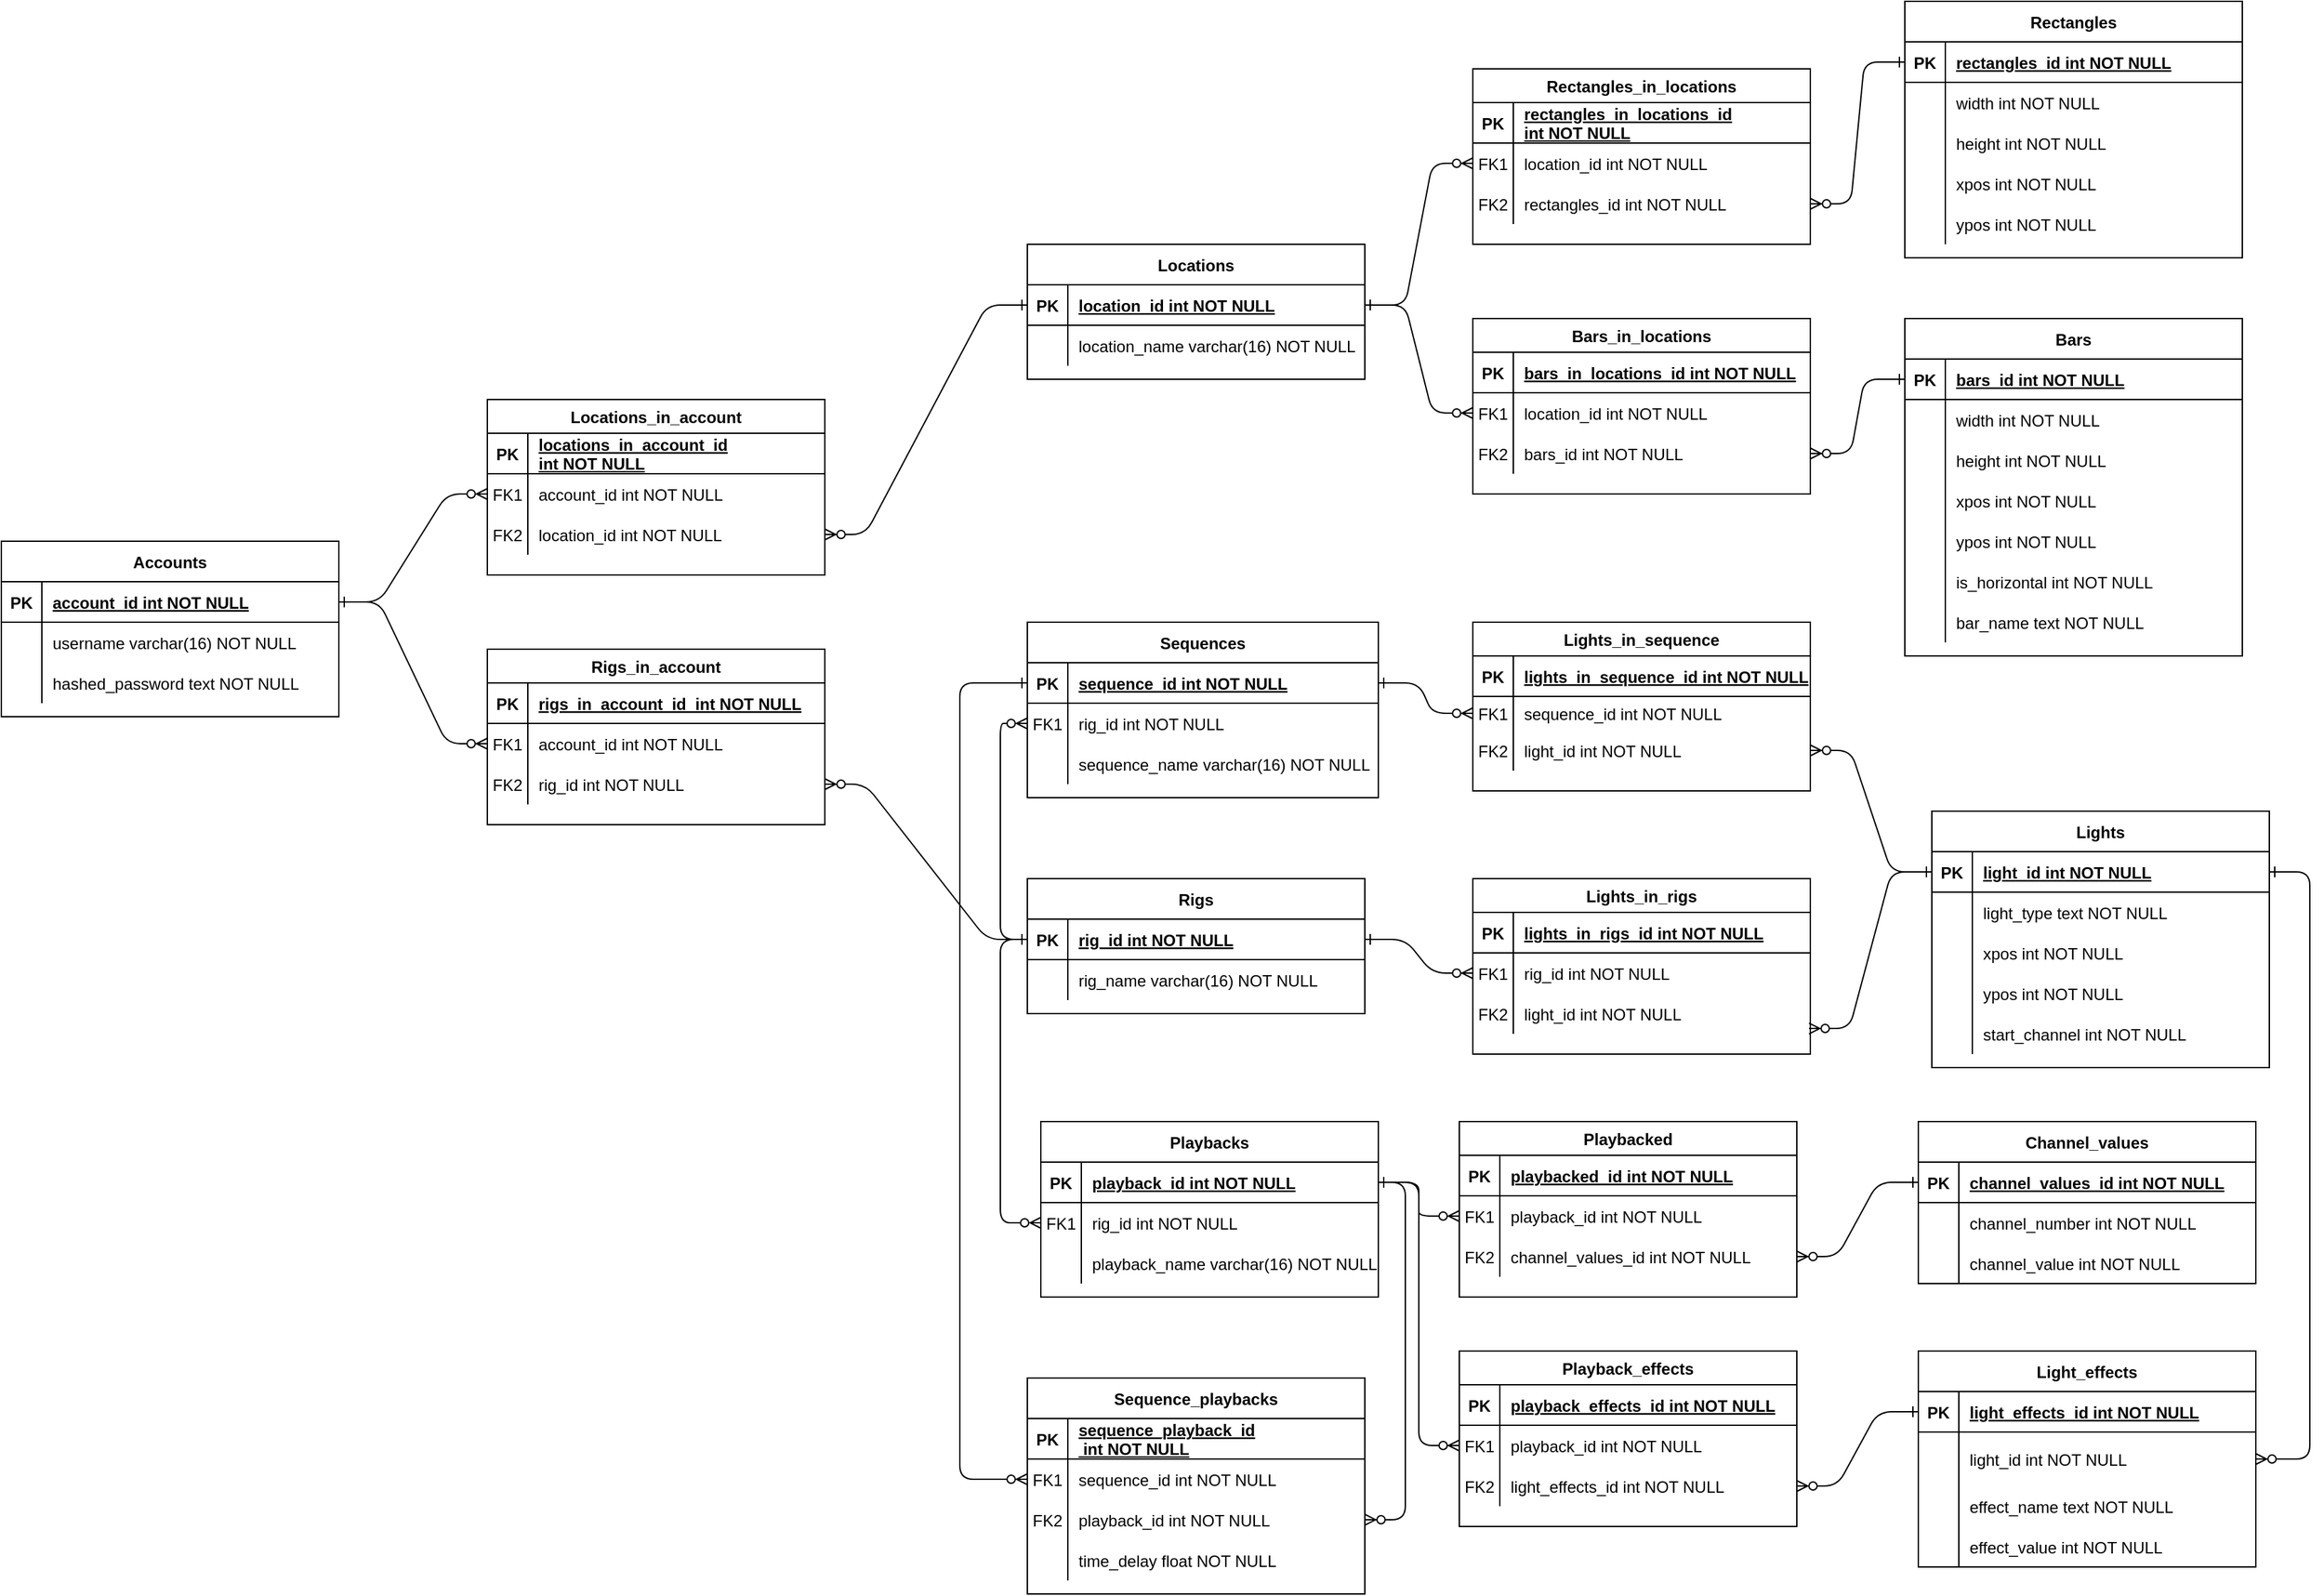 <mxfile version="16.2.7" type="onedrive"><diagram id="R2lEEEUBdFMjLlhIrx00" name="Page-1"><mxGraphModel dx="1719" dy="1547" grid="1" gridSize="10" guides="1" tooltips="1" connect="1" arrows="1" fold="1" page="1" pageScale="1" pageWidth="850" pageHeight="1100" math="0" shadow="0" extFonts="Permanent Marker^https://fonts.googleapis.com/css?family=Permanent+Marker"><root><mxCell id="0"/><mxCell id="1" parent="0"/><mxCell id="C-vyLk0tnHw3VtMMgP7b-1" value="" style="edgeStyle=entityRelationEdgeStyle;endArrow=ERzeroToMany;startArrow=ERone;endFill=1;startFill=0;" parent="1" source="C-vyLk0tnHw3VtMMgP7b-24" target="C-vyLk0tnHw3VtMMgP7b-6" edge="1"><mxGeometry width="100" height="100" relative="1" as="geometry"><mxPoint x="340" y="830" as="sourcePoint"/><mxPoint x="440" y="730" as="targetPoint"/></mxGeometry></mxCell><mxCell id="C-vyLk0tnHw3VtMMgP7b-2" value="Lights_in_rigs" style="shape=table;startSize=25;container=1;collapsible=1;childLayout=tableLayout;fixedRows=1;rowLines=0;fontStyle=1;align=center;resizeLast=1;" parent="1" vertex="1"><mxGeometry x="370" y="240" width="250" height="130" as="geometry"><mxRectangle x="370" y="130" width="110" height="25" as="alternateBounds"/></mxGeometry></mxCell><mxCell id="C-vyLk0tnHw3VtMMgP7b-3" value="" style="shape=partialRectangle;collapsible=0;dropTarget=0;pointerEvents=0;fillColor=none;points=[[0,0.5],[1,0.5]];portConstraint=eastwest;top=0;left=0;right=0;bottom=1;" parent="C-vyLk0tnHw3VtMMgP7b-2" vertex="1"><mxGeometry y="25" width="250" height="30" as="geometry"/></mxCell><mxCell id="C-vyLk0tnHw3VtMMgP7b-4" value="PK" style="shape=partialRectangle;overflow=hidden;connectable=0;fillColor=none;top=0;left=0;bottom=0;right=0;fontStyle=1;" parent="C-vyLk0tnHw3VtMMgP7b-3" vertex="1"><mxGeometry width="30" height="30" as="geometry"><mxRectangle width="30" height="30" as="alternateBounds"/></mxGeometry></mxCell><mxCell id="C-vyLk0tnHw3VtMMgP7b-5" value="lights_in_rigs_id int NOT NULL " style="shape=partialRectangle;overflow=hidden;connectable=0;fillColor=none;top=0;left=0;bottom=0;right=0;align=left;spacingLeft=6;fontStyle=5;" parent="C-vyLk0tnHw3VtMMgP7b-3" vertex="1"><mxGeometry x="30" width="220" height="30" as="geometry"><mxRectangle width="220" height="30" as="alternateBounds"/></mxGeometry></mxCell><mxCell id="C-vyLk0tnHw3VtMMgP7b-6" value="" style="shape=partialRectangle;collapsible=0;dropTarget=0;pointerEvents=0;fillColor=none;points=[[0,0.5],[1,0.5]];portConstraint=eastwest;top=0;left=0;right=0;bottom=0;" parent="C-vyLk0tnHw3VtMMgP7b-2" vertex="1"><mxGeometry y="55" width="250" height="30" as="geometry"/></mxCell><mxCell id="C-vyLk0tnHw3VtMMgP7b-7" value="FK1" style="shape=partialRectangle;overflow=hidden;connectable=0;fillColor=none;top=0;left=0;bottom=0;right=0;" parent="C-vyLk0tnHw3VtMMgP7b-6" vertex="1"><mxGeometry width="30" height="30" as="geometry"><mxRectangle width="30" height="30" as="alternateBounds"/></mxGeometry></mxCell><mxCell id="C-vyLk0tnHw3VtMMgP7b-8" value="rig_id int NOT NULL" style="shape=partialRectangle;overflow=hidden;connectable=0;fillColor=none;top=0;left=0;bottom=0;right=0;align=left;spacingLeft=6;" parent="C-vyLk0tnHw3VtMMgP7b-6" vertex="1"><mxGeometry x="30" width="220" height="30" as="geometry"><mxRectangle width="220" height="30" as="alternateBounds"/></mxGeometry></mxCell><mxCell id="C-vyLk0tnHw3VtMMgP7b-9" value="" style="shape=partialRectangle;collapsible=0;dropTarget=0;pointerEvents=0;fillColor=none;points=[[0,0.5],[1,0.5]];portConstraint=eastwest;top=0;left=0;right=0;bottom=0;" parent="C-vyLk0tnHw3VtMMgP7b-2" vertex="1"><mxGeometry y="85" width="250" height="30" as="geometry"/></mxCell><mxCell id="C-vyLk0tnHw3VtMMgP7b-10" value="FK2" style="shape=partialRectangle;overflow=hidden;connectable=0;fillColor=none;top=0;left=0;bottom=0;right=0;" parent="C-vyLk0tnHw3VtMMgP7b-9" vertex="1"><mxGeometry width="30" height="30" as="geometry"><mxRectangle width="30" height="30" as="alternateBounds"/></mxGeometry></mxCell><mxCell id="C-vyLk0tnHw3VtMMgP7b-11" value="light_id int NOT NULL" style="shape=partialRectangle;overflow=hidden;connectable=0;fillColor=none;top=0;left=0;bottom=0;right=0;align=left;spacingLeft=6;" parent="C-vyLk0tnHw3VtMMgP7b-9" vertex="1"><mxGeometry x="30" width="220" height="30" as="geometry"><mxRectangle width="220" height="30" as="alternateBounds"/></mxGeometry></mxCell><mxCell id="C-vyLk0tnHw3VtMMgP7b-13" value="Lights" style="shape=table;startSize=30;container=1;collapsible=1;childLayout=tableLayout;fixedRows=1;rowLines=0;fontStyle=1;align=center;resizeLast=1;" parent="1" vertex="1"><mxGeometry x="710" y="190" width="250" height="190" as="geometry"><mxRectangle x="710" y="130" width="90" height="30" as="alternateBounds"/></mxGeometry></mxCell><mxCell id="C-vyLk0tnHw3VtMMgP7b-14" value="" style="shape=partialRectangle;collapsible=0;dropTarget=0;pointerEvents=0;fillColor=none;points=[[0,0.5],[1,0.5]];portConstraint=eastwest;top=0;left=0;right=0;bottom=1;" parent="C-vyLk0tnHw3VtMMgP7b-13" vertex="1"><mxGeometry y="30" width="250" height="30" as="geometry"/></mxCell><mxCell id="C-vyLk0tnHw3VtMMgP7b-15" value="PK" style="shape=partialRectangle;overflow=hidden;connectable=0;fillColor=none;top=0;left=0;bottom=0;right=0;fontStyle=1;" parent="C-vyLk0tnHw3VtMMgP7b-14" vertex="1"><mxGeometry width="30" height="30" as="geometry"><mxRectangle width="30" height="30" as="alternateBounds"/></mxGeometry></mxCell><mxCell id="C-vyLk0tnHw3VtMMgP7b-16" value="light_id int NOT NULL " style="shape=partialRectangle;overflow=hidden;connectable=0;fillColor=none;top=0;left=0;bottom=0;right=0;align=left;spacingLeft=6;fontStyle=5;" parent="C-vyLk0tnHw3VtMMgP7b-14" vertex="1"><mxGeometry x="30" width="220" height="30" as="geometry"><mxRectangle width="220" height="30" as="alternateBounds"/></mxGeometry></mxCell><mxCell id="C-vyLk0tnHw3VtMMgP7b-17" value="" style="shape=partialRectangle;collapsible=0;dropTarget=0;pointerEvents=0;fillColor=none;points=[[0,0.5],[1,0.5]];portConstraint=eastwest;top=0;left=0;right=0;bottom=0;" parent="C-vyLk0tnHw3VtMMgP7b-13" vertex="1"><mxGeometry y="60" width="250" height="30" as="geometry"/></mxCell><mxCell id="C-vyLk0tnHw3VtMMgP7b-18" value="" style="shape=partialRectangle;overflow=hidden;connectable=0;fillColor=none;top=0;left=0;bottom=0;right=0;" parent="C-vyLk0tnHw3VtMMgP7b-17" vertex="1"><mxGeometry width="30" height="30" as="geometry"><mxRectangle width="30" height="30" as="alternateBounds"/></mxGeometry></mxCell><mxCell id="C-vyLk0tnHw3VtMMgP7b-19" value="light_type text NOT NULL" style="shape=partialRectangle;overflow=hidden;connectable=0;fillColor=none;top=0;left=0;bottom=0;right=0;align=left;spacingLeft=6;" parent="C-vyLk0tnHw3VtMMgP7b-17" vertex="1"><mxGeometry x="30" width="220" height="30" as="geometry"><mxRectangle width="220" height="30" as="alternateBounds"/></mxGeometry></mxCell><mxCell id="C-vyLk0tnHw3VtMMgP7b-20" value="" style="shape=partialRectangle;collapsible=0;dropTarget=0;pointerEvents=0;fillColor=none;points=[[0,0.5],[1,0.5]];portConstraint=eastwest;top=0;left=0;right=0;bottom=0;" parent="C-vyLk0tnHw3VtMMgP7b-13" vertex="1"><mxGeometry y="90" width="250" height="30" as="geometry"/></mxCell><mxCell id="C-vyLk0tnHw3VtMMgP7b-21" value="" style="shape=partialRectangle;overflow=hidden;connectable=0;fillColor=none;top=0;left=0;bottom=0;right=0;" parent="C-vyLk0tnHw3VtMMgP7b-20" vertex="1"><mxGeometry width="30" height="30" as="geometry"><mxRectangle width="30" height="30" as="alternateBounds"/></mxGeometry></mxCell><mxCell id="C-vyLk0tnHw3VtMMgP7b-22" value="xpos int NOT NULL" style="shape=partialRectangle;overflow=hidden;connectable=0;fillColor=none;top=0;left=0;bottom=0;right=0;align=left;spacingLeft=6;" parent="C-vyLk0tnHw3VtMMgP7b-20" vertex="1"><mxGeometry x="30" width="220" height="30" as="geometry"><mxRectangle width="220" height="30" as="alternateBounds"/></mxGeometry></mxCell><mxCell id="y_4AGjz68SuhbMPVFxEZ-5" value="" style="shape=partialRectangle;collapsible=0;dropTarget=0;pointerEvents=0;fillColor=none;points=[[0,0.5],[1,0.5]];portConstraint=eastwest;top=0;left=0;right=0;bottom=0;" parent="C-vyLk0tnHw3VtMMgP7b-13" vertex="1"><mxGeometry y="120" width="250" height="30" as="geometry"/></mxCell><mxCell id="y_4AGjz68SuhbMPVFxEZ-6" value="" style="shape=partialRectangle;overflow=hidden;connectable=0;fillColor=none;top=0;left=0;bottom=0;right=0;" parent="y_4AGjz68SuhbMPVFxEZ-5" vertex="1"><mxGeometry width="30" height="30" as="geometry"><mxRectangle width="30" height="30" as="alternateBounds"/></mxGeometry></mxCell><mxCell id="y_4AGjz68SuhbMPVFxEZ-7" value="ypos int NOT NULL" style="shape=partialRectangle;overflow=hidden;connectable=0;fillColor=none;top=0;left=0;bottom=0;right=0;align=left;spacingLeft=6;" parent="y_4AGjz68SuhbMPVFxEZ-5" vertex="1"><mxGeometry x="30" width="220" height="30" as="geometry"><mxRectangle width="220" height="30" as="alternateBounds"/></mxGeometry></mxCell><mxCell id="y_4AGjz68SuhbMPVFxEZ-8" value="" style="shape=partialRectangle;collapsible=0;dropTarget=0;pointerEvents=0;fillColor=none;points=[[0,0.5],[1,0.5]];portConstraint=eastwest;top=0;left=0;right=0;bottom=0;" parent="C-vyLk0tnHw3VtMMgP7b-13" vertex="1"><mxGeometry y="150" width="250" height="30" as="geometry"/></mxCell><mxCell id="y_4AGjz68SuhbMPVFxEZ-9" value="" style="shape=partialRectangle;overflow=hidden;connectable=0;fillColor=none;top=0;left=0;bottom=0;right=0;" parent="y_4AGjz68SuhbMPVFxEZ-8" vertex="1"><mxGeometry width="30" height="30" as="geometry"><mxRectangle width="30" height="30" as="alternateBounds"/></mxGeometry></mxCell><mxCell id="y_4AGjz68SuhbMPVFxEZ-10" value="start_channel int NOT NULL" style="shape=partialRectangle;overflow=hidden;connectable=0;fillColor=none;top=0;left=0;bottom=0;right=0;align=left;spacingLeft=6;" parent="y_4AGjz68SuhbMPVFxEZ-8" vertex="1"><mxGeometry x="30" width="220" height="30" as="geometry"><mxRectangle width="220" height="30" as="alternateBounds"/></mxGeometry></mxCell><mxCell id="C-vyLk0tnHw3VtMMgP7b-23" value="Rigs" style="shape=table;startSize=30;container=1;collapsible=1;childLayout=tableLayout;fixedRows=1;rowLines=0;fontStyle=1;align=center;resizeLast=1;" parent="1" vertex="1"><mxGeometry x="40" y="240" width="250" height="100" as="geometry"><mxRectangle x="10" y="135" width="60" height="30" as="alternateBounds"/></mxGeometry></mxCell><mxCell id="C-vyLk0tnHw3VtMMgP7b-24" value="" style="shape=partialRectangle;collapsible=0;dropTarget=0;pointerEvents=0;fillColor=none;points=[[0,0.5],[1,0.5]];portConstraint=eastwest;top=0;left=0;right=0;bottom=1;" parent="C-vyLk0tnHw3VtMMgP7b-23" vertex="1"><mxGeometry y="30" width="250" height="30" as="geometry"/></mxCell><mxCell id="C-vyLk0tnHw3VtMMgP7b-25" value="PK" style="shape=partialRectangle;overflow=hidden;connectable=0;fillColor=none;top=0;left=0;bottom=0;right=0;fontStyle=1;" parent="C-vyLk0tnHw3VtMMgP7b-24" vertex="1"><mxGeometry width="30" height="30" as="geometry"><mxRectangle width="30" height="30" as="alternateBounds"/></mxGeometry></mxCell><mxCell id="C-vyLk0tnHw3VtMMgP7b-26" value="rig_id int NOT NULL " style="shape=partialRectangle;overflow=hidden;connectable=0;fillColor=none;top=0;left=0;bottom=0;right=0;align=left;spacingLeft=6;fontStyle=5;" parent="C-vyLk0tnHw3VtMMgP7b-24" vertex="1"><mxGeometry x="30" width="220" height="30" as="geometry"><mxRectangle width="220" height="30" as="alternateBounds"/></mxGeometry></mxCell><mxCell id="C-vyLk0tnHw3VtMMgP7b-27" value="" style="shape=partialRectangle;collapsible=0;dropTarget=0;pointerEvents=0;fillColor=none;points=[[0,0.5],[1,0.5]];portConstraint=eastwest;top=0;left=0;right=0;bottom=0;" parent="C-vyLk0tnHw3VtMMgP7b-23" vertex="1"><mxGeometry y="60" width="250" height="30" as="geometry"/></mxCell><mxCell id="C-vyLk0tnHw3VtMMgP7b-28" value="" style="shape=partialRectangle;overflow=hidden;connectable=0;fillColor=none;top=0;left=0;bottom=0;right=0;" parent="C-vyLk0tnHw3VtMMgP7b-27" vertex="1"><mxGeometry width="30" height="30" as="geometry"><mxRectangle width="30" height="30" as="alternateBounds"/></mxGeometry></mxCell><mxCell id="C-vyLk0tnHw3VtMMgP7b-29" value="rig_name varchar(16) NOT NULL" style="shape=partialRectangle;overflow=hidden;connectable=0;fillColor=none;top=0;left=0;bottom=0;right=0;align=left;spacingLeft=6;" parent="C-vyLk0tnHw3VtMMgP7b-27" vertex="1"><mxGeometry x="30" width="220" height="30" as="geometry"><mxRectangle width="220" height="30" as="alternateBounds"/></mxGeometry></mxCell><mxCell id="y_4AGjz68SuhbMPVFxEZ-2" value="" style="edgeStyle=entityRelationEdgeStyle;endArrow=ERzeroToMany;startArrow=ERone;endFill=1;startFill=0;entryX=0.996;entryY=0.867;entryDx=0;entryDy=0;entryPerimeter=0;" parent="1" source="C-vyLk0tnHw3VtMMgP7b-14" target="C-vyLk0tnHw3VtMMgP7b-9" edge="1"><mxGeometry width="100" height="100" relative="1" as="geometry"><mxPoint x="560" y="340" as="sourcePoint"/><mxPoint x="670" y="360" as="targetPoint"/></mxGeometry></mxCell><mxCell id="y_4AGjz68SuhbMPVFxEZ-11" value="Playbacks" style="shape=table;startSize=30;container=1;collapsible=1;childLayout=tableLayout;fixedRows=1;rowLines=0;fontStyle=1;align=center;resizeLast=1;" parent="1" vertex="1"><mxGeometry x="50" y="420" width="250" height="130" as="geometry"><mxRectangle x="10" y="135" width="60" height="30" as="alternateBounds"/></mxGeometry></mxCell><mxCell id="y_4AGjz68SuhbMPVFxEZ-12" value="" style="shape=partialRectangle;collapsible=0;dropTarget=0;pointerEvents=0;fillColor=none;points=[[0,0.5],[1,0.5]];portConstraint=eastwest;top=0;left=0;right=0;bottom=1;" parent="y_4AGjz68SuhbMPVFxEZ-11" vertex="1"><mxGeometry y="30" width="250" height="30" as="geometry"/></mxCell><mxCell id="y_4AGjz68SuhbMPVFxEZ-13" value="PK" style="shape=partialRectangle;overflow=hidden;connectable=0;fillColor=none;top=0;left=0;bottom=0;right=0;fontStyle=1;" parent="y_4AGjz68SuhbMPVFxEZ-12" vertex="1"><mxGeometry width="30" height="30" as="geometry"><mxRectangle width="30" height="30" as="alternateBounds"/></mxGeometry></mxCell><mxCell id="y_4AGjz68SuhbMPVFxEZ-14" value="playback_id int NOT NULL " style="shape=partialRectangle;overflow=hidden;connectable=0;fillColor=none;top=0;left=0;bottom=0;right=0;align=left;spacingLeft=6;fontStyle=5;" parent="y_4AGjz68SuhbMPVFxEZ-12" vertex="1"><mxGeometry x="30" width="220" height="30" as="geometry"><mxRectangle width="220" height="30" as="alternateBounds"/></mxGeometry></mxCell><mxCell id="y_4AGjz68SuhbMPVFxEZ-15" value="" style="shape=partialRectangle;collapsible=0;dropTarget=0;pointerEvents=0;fillColor=none;points=[[0,0.5],[1,0.5]];portConstraint=eastwest;top=0;left=0;right=0;bottom=0;" parent="y_4AGjz68SuhbMPVFxEZ-11" vertex="1"><mxGeometry y="60" width="250" height="30" as="geometry"/></mxCell><mxCell id="y_4AGjz68SuhbMPVFxEZ-16" value="FK1" style="shape=partialRectangle;overflow=hidden;connectable=0;fillColor=none;top=0;left=0;bottom=0;right=0;" parent="y_4AGjz68SuhbMPVFxEZ-15" vertex="1"><mxGeometry width="30" height="30" as="geometry"><mxRectangle width="30" height="30" as="alternateBounds"/></mxGeometry></mxCell><mxCell id="y_4AGjz68SuhbMPVFxEZ-17" value="rig_id int NOT NULL" style="shape=partialRectangle;overflow=hidden;connectable=0;fillColor=none;top=0;left=0;bottom=0;right=0;align=left;spacingLeft=6;" parent="y_4AGjz68SuhbMPVFxEZ-15" vertex="1"><mxGeometry x="30" width="220" height="30" as="geometry"><mxRectangle width="220" height="30" as="alternateBounds"/></mxGeometry></mxCell><mxCell id="y_4AGjz68SuhbMPVFxEZ-37" value="" style="shape=partialRectangle;collapsible=0;dropTarget=0;pointerEvents=0;fillColor=none;points=[[0,0.5],[1,0.5]];portConstraint=eastwest;top=0;left=0;right=0;bottom=0;" parent="y_4AGjz68SuhbMPVFxEZ-11" vertex="1"><mxGeometry y="90" width="250" height="30" as="geometry"/></mxCell><mxCell id="y_4AGjz68SuhbMPVFxEZ-38" value="" style="shape=partialRectangle;overflow=hidden;connectable=0;fillColor=none;top=0;left=0;bottom=0;right=0;" parent="y_4AGjz68SuhbMPVFxEZ-37" vertex="1"><mxGeometry width="30" height="30" as="geometry"><mxRectangle width="30" height="30" as="alternateBounds"/></mxGeometry></mxCell><mxCell id="y_4AGjz68SuhbMPVFxEZ-39" value="playback_name varchar(16) NOT NULL" style="shape=partialRectangle;overflow=hidden;connectable=0;fillColor=none;top=0;left=0;bottom=0;right=0;align=left;spacingLeft=6;" parent="y_4AGjz68SuhbMPVFxEZ-37" vertex="1"><mxGeometry x="30" width="220" height="30" as="geometry"><mxRectangle width="220" height="30" as="alternateBounds"/></mxGeometry></mxCell><mxCell id="y_4AGjz68SuhbMPVFxEZ-25" style="edgeStyle=orthogonalEdgeStyle;rounded=0;orthogonalLoop=1;jettySize=auto;html=1;exitX=0;exitY=0.5;exitDx=0;exitDy=0;" parent="1" source="C-vyLk0tnHw3VtMMgP7b-24" edge="1"><mxGeometry relative="1" as="geometry"><mxPoint x="40" y="285" as="targetPoint"/></mxGeometry></mxCell><mxCell id="y_4AGjz68SuhbMPVFxEZ-29" style="rounded=1;orthogonalLoop=1;jettySize=auto;html=1;entryX=0;entryY=0.5;entryDx=0;entryDy=0;edgeStyle=orthogonalEdgeStyle;endArrow=ERone;endFill=0;exitX=0;exitY=0.5;exitDx=0;exitDy=0;startArrow=ERzeroToMany;startFill=0;" parent="1" source="y_4AGjz68SuhbMPVFxEZ-15" target="C-vyLk0tnHw3VtMMgP7b-24" edge="1"><mxGeometry relative="1" as="geometry"><mxPoint x="30" y="495" as="sourcePoint"/></mxGeometry></mxCell><mxCell id="y_4AGjz68SuhbMPVFxEZ-40" value="Playbacked" style="shape=table;startSize=25;container=1;collapsible=1;childLayout=tableLayout;fixedRows=1;rowLines=0;fontStyle=1;align=center;resizeLast=1;" parent="1" vertex="1"><mxGeometry x="360" y="420" width="250" height="130" as="geometry"><mxRectangle x="370" y="130" width="110" height="25" as="alternateBounds"/></mxGeometry></mxCell><mxCell id="y_4AGjz68SuhbMPVFxEZ-41" value="" style="shape=partialRectangle;collapsible=0;dropTarget=0;pointerEvents=0;fillColor=none;points=[[0,0.5],[1,0.5]];portConstraint=eastwest;top=0;left=0;right=0;bottom=1;" parent="y_4AGjz68SuhbMPVFxEZ-40" vertex="1"><mxGeometry y="25" width="250" height="30" as="geometry"/></mxCell><mxCell id="y_4AGjz68SuhbMPVFxEZ-42" value="PK" style="shape=partialRectangle;overflow=hidden;connectable=0;fillColor=none;top=0;left=0;bottom=0;right=0;fontStyle=1;" parent="y_4AGjz68SuhbMPVFxEZ-41" vertex="1"><mxGeometry width="30" height="30" as="geometry"><mxRectangle width="30" height="30" as="alternateBounds"/></mxGeometry></mxCell><mxCell id="y_4AGjz68SuhbMPVFxEZ-43" value="playbacked_id int NOT NULL " style="shape=partialRectangle;overflow=hidden;connectable=0;fillColor=none;top=0;left=0;bottom=0;right=0;align=left;spacingLeft=6;fontStyle=5;" parent="y_4AGjz68SuhbMPVFxEZ-41" vertex="1"><mxGeometry x="30" width="220" height="30" as="geometry"><mxRectangle width="220" height="30" as="alternateBounds"/></mxGeometry></mxCell><mxCell id="y_4AGjz68SuhbMPVFxEZ-44" value="" style="shape=partialRectangle;collapsible=0;dropTarget=0;pointerEvents=0;fillColor=none;points=[[0,0.5],[1,0.5]];portConstraint=eastwest;top=0;left=0;right=0;bottom=0;" parent="y_4AGjz68SuhbMPVFxEZ-40" vertex="1"><mxGeometry y="55" width="250" height="30" as="geometry"/></mxCell><mxCell id="y_4AGjz68SuhbMPVFxEZ-45" value="FK1" style="shape=partialRectangle;overflow=hidden;connectable=0;fillColor=none;top=0;left=0;bottom=0;right=0;" parent="y_4AGjz68SuhbMPVFxEZ-44" vertex="1"><mxGeometry width="30" height="30" as="geometry"><mxRectangle width="30" height="30" as="alternateBounds"/></mxGeometry></mxCell><mxCell id="y_4AGjz68SuhbMPVFxEZ-46" value="playback_id int NOT NULL" style="shape=partialRectangle;overflow=hidden;connectable=0;fillColor=none;top=0;left=0;bottom=0;right=0;align=left;spacingLeft=6;" parent="y_4AGjz68SuhbMPVFxEZ-44" vertex="1"><mxGeometry x="30" width="220" height="30" as="geometry"><mxRectangle width="220" height="30" as="alternateBounds"/></mxGeometry></mxCell><mxCell id="y_4AGjz68SuhbMPVFxEZ-47" value="" style="shape=partialRectangle;collapsible=0;dropTarget=0;pointerEvents=0;fillColor=none;points=[[0,0.5],[1,0.5]];portConstraint=eastwest;top=0;left=0;right=0;bottom=0;" parent="y_4AGjz68SuhbMPVFxEZ-40" vertex="1"><mxGeometry y="85" width="250" height="30" as="geometry"/></mxCell><mxCell id="y_4AGjz68SuhbMPVFxEZ-48" value="FK2" style="shape=partialRectangle;overflow=hidden;connectable=0;fillColor=none;top=0;left=0;bottom=0;right=0;" parent="y_4AGjz68SuhbMPVFxEZ-47" vertex="1"><mxGeometry width="30" height="30" as="geometry"><mxRectangle width="30" height="30" as="alternateBounds"/></mxGeometry></mxCell><mxCell id="y_4AGjz68SuhbMPVFxEZ-49" value="channel_values_id int NOT NULL" style="shape=partialRectangle;overflow=hidden;connectable=0;fillColor=none;top=0;left=0;bottom=0;right=0;align=left;spacingLeft=6;" parent="y_4AGjz68SuhbMPVFxEZ-47" vertex="1"><mxGeometry x="30" width="220" height="30" as="geometry"><mxRectangle width="220" height="30" as="alternateBounds"/></mxGeometry></mxCell><mxCell id="y_4AGjz68SuhbMPVFxEZ-50" value="" style="edgeStyle=entityRelationEdgeStyle;endArrow=ERzeroToMany;startArrow=ERone;endFill=1;startFill=0;exitX=1;exitY=0.5;exitDx=0;exitDy=0;" parent="1" source="y_4AGjz68SuhbMPVFxEZ-12" target="y_4AGjz68SuhbMPVFxEZ-44" edge="1"><mxGeometry width="100" height="100" relative="1" as="geometry"><mxPoint x="300" y="245" as="sourcePoint"/><mxPoint x="380" y="270" as="targetPoint"/></mxGeometry></mxCell><mxCell id="y_4AGjz68SuhbMPVFxEZ-51" value="Channel_values" style="shape=table;startSize=30;container=1;collapsible=1;childLayout=tableLayout;fixedRows=1;rowLines=0;fontStyle=1;align=center;resizeLast=1;" parent="1" vertex="1"><mxGeometry x="700" y="420" width="250" height="120" as="geometry"><mxRectangle x="710" y="130" width="90" height="30" as="alternateBounds"/></mxGeometry></mxCell><mxCell id="y_4AGjz68SuhbMPVFxEZ-52" value="" style="shape=partialRectangle;collapsible=0;dropTarget=0;pointerEvents=0;fillColor=none;points=[[0,0.5],[1,0.5]];portConstraint=eastwest;top=0;left=0;right=0;bottom=1;" parent="y_4AGjz68SuhbMPVFxEZ-51" vertex="1"><mxGeometry y="30" width="250" height="30" as="geometry"/></mxCell><mxCell id="y_4AGjz68SuhbMPVFxEZ-53" value="PK" style="shape=partialRectangle;overflow=hidden;connectable=0;fillColor=none;top=0;left=0;bottom=0;right=0;fontStyle=1;" parent="y_4AGjz68SuhbMPVFxEZ-52" vertex="1"><mxGeometry width="30" height="30" as="geometry"><mxRectangle width="30" height="30" as="alternateBounds"/></mxGeometry></mxCell><mxCell id="y_4AGjz68SuhbMPVFxEZ-54" value="channel_values_id int NOT NULL " style="shape=partialRectangle;overflow=hidden;connectable=0;fillColor=none;top=0;left=0;bottom=0;right=0;align=left;spacingLeft=6;fontStyle=5;" parent="y_4AGjz68SuhbMPVFxEZ-52" vertex="1"><mxGeometry x="30" width="220" height="30" as="geometry"><mxRectangle width="220" height="30" as="alternateBounds"/></mxGeometry></mxCell><mxCell id="y_4AGjz68SuhbMPVFxEZ-55" value="" style="shape=partialRectangle;collapsible=0;dropTarget=0;pointerEvents=0;fillColor=none;points=[[0,0.5],[1,0.5]];portConstraint=eastwest;top=0;left=0;right=0;bottom=0;" parent="y_4AGjz68SuhbMPVFxEZ-51" vertex="1"><mxGeometry y="60" width="250" height="30" as="geometry"/></mxCell><mxCell id="y_4AGjz68SuhbMPVFxEZ-56" value="" style="shape=partialRectangle;overflow=hidden;connectable=0;fillColor=none;top=0;left=0;bottom=0;right=0;" parent="y_4AGjz68SuhbMPVFxEZ-55" vertex="1"><mxGeometry width="30" height="30" as="geometry"><mxRectangle width="30" height="30" as="alternateBounds"/></mxGeometry></mxCell><mxCell id="y_4AGjz68SuhbMPVFxEZ-57" value="channel_number int NOT NULL" style="shape=partialRectangle;overflow=hidden;connectable=0;fillColor=none;top=0;left=0;bottom=0;right=0;align=left;spacingLeft=6;" parent="y_4AGjz68SuhbMPVFxEZ-55" vertex="1"><mxGeometry x="30" width="220" height="30" as="geometry"><mxRectangle width="220" height="30" as="alternateBounds"/></mxGeometry></mxCell><mxCell id="y_4AGjz68SuhbMPVFxEZ-58" value="" style="shape=partialRectangle;collapsible=0;dropTarget=0;pointerEvents=0;fillColor=none;points=[[0,0.5],[1,0.5]];portConstraint=eastwest;top=0;left=0;right=0;bottom=0;" parent="y_4AGjz68SuhbMPVFxEZ-51" vertex="1"><mxGeometry y="90" width="250" height="30" as="geometry"/></mxCell><mxCell id="y_4AGjz68SuhbMPVFxEZ-59" value="" style="shape=partialRectangle;overflow=hidden;connectable=0;fillColor=none;top=0;left=0;bottom=0;right=0;" parent="y_4AGjz68SuhbMPVFxEZ-58" vertex="1"><mxGeometry width="30" height="30" as="geometry"><mxRectangle width="30" height="30" as="alternateBounds"/></mxGeometry></mxCell><mxCell id="y_4AGjz68SuhbMPVFxEZ-60" value="channel_value int NOT NULL" style="shape=partialRectangle;overflow=hidden;connectable=0;fillColor=none;top=0;left=0;bottom=0;right=0;align=left;spacingLeft=6;" parent="y_4AGjz68SuhbMPVFxEZ-58" vertex="1"><mxGeometry x="30" width="220" height="30" as="geometry"><mxRectangle width="220" height="30" as="alternateBounds"/></mxGeometry></mxCell><mxCell id="y_4AGjz68SuhbMPVFxEZ-67" value="" style="edgeStyle=entityRelationEdgeStyle;endArrow=ERzeroToMany;startArrow=ERone;endFill=1;startFill=0;entryX=1;entryY=0.5;entryDx=0;entryDy=0;exitX=0;exitY=0.5;exitDx=0;exitDy=0;" parent="1" source="y_4AGjz68SuhbMPVFxEZ-52" target="y_4AGjz68SuhbMPVFxEZ-47" edge="1"><mxGeometry width="100" height="100" relative="1" as="geometry"><mxPoint x="720" y="245" as="sourcePoint"/><mxPoint x="629" y="311.01" as="targetPoint"/></mxGeometry></mxCell><mxCell id="y_4AGjz68SuhbMPVFxEZ-68" value="Playback_effects" style="shape=table;startSize=25;container=1;collapsible=1;childLayout=tableLayout;fixedRows=1;rowLines=0;fontStyle=1;align=center;resizeLast=1;" parent="1" vertex="1"><mxGeometry x="360" y="590" width="250" height="130" as="geometry"><mxRectangle x="370" y="130" width="110" height="25" as="alternateBounds"/></mxGeometry></mxCell><mxCell id="y_4AGjz68SuhbMPVFxEZ-69" value="" style="shape=partialRectangle;collapsible=0;dropTarget=0;pointerEvents=0;fillColor=none;points=[[0,0.5],[1,0.5]];portConstraint=eastwest;top=0;left=0;right=0;bottom=1;" parent="y_4AGjz68SuhbMPVFxEZ-68" vertex="1"><mxGeometry y="25" width="250" height="30" as="geometry"/></mxCell><mxCell id="y_4AGjz68SuhbMPVFxEZ-70" value="PK" style="shape=partialRectangle;overflow=hidden;connectable=0;fillColor=none;top=0;left=0;bottom=0;right=0;fontStyle=1;" parent="y_4AGjz68SuhbMPVFxEZ-69" vertex="1"><mxGeometry width="30" height="30" as="geometry"><mxRectangle width="30" height="30" as="alternateBounds"/></mxGeometry></mxCell><mxCell id="y_4AGjz68SuhbMPVFxEZ-71" value="playback_effects_id int NOT NULL " style="shape=partialRectangle;overflow=hidden;connectable=0;fillColor=none;top=0;left=0;bottom=0;right=0;align=left;spacingLeft=6;fontStyle=5;" parent="y_4AGjz68SuhbMPVFxEZ-69" vertex="1"><mxGeometry x="30" width="220" height="30" as="geometry"><mxRectangle width="220" height="30" as="alternateBounds"/></mxGeometry></mxCell><mxCell id="y_4AGjz68SuhbMPVFxEZ-72" value="" style="shape=partialRectangle;collapsible=0;dropTarget=0;pointerEvents=0;fillColor=none;points=[[0,0.5],[1,0.5]];portConstraint=eastwest;top=0;left=0;right=0;bottom=0;" parent="y_4AGjz68SuhbMPVFxEZ-68" vertex="1"><mxGeometry y="55" width="250" height="30" as="geometry"/></mxCell><mxCell id="y_4AGjz68SuhbMPVFxEZ-73" value="FK1" style="shape=partialRectangle;overflow=hidden;connectable=0;fillColor=none;top=0;left=0;bottom=0;right=0;" parent="y_4AGjz68SuhbMPVFxEZ-72" vertex="1"><mxGeometry width="30" height="30" as="geometry"><mxRectangle width="30" height="30" as="alternateBounds"/></mxGeometry></mxCell><mxCell id="y_4AGjz68SuhbMPVFxEZ-74" value="playback_id int NOT NULL" style="shape=partialRectangle;overflow=hidden;connectable=0;fillColor=none;top=0;left=0;bottom=0;right=0;align=left;spacingLeft=6;" parent="y_4AGjz68SuhbMPVFxEZ-72" vertex="1"><mxGeometry x="30" width="220" height="30" as="geometry"><mxRectangle width="220" height="30" as="alternateBounds"/></mxGeometry></mxCell><mxCell id="y_4AGjz68SuhbMPVFxEZ-75" value="" style="shape=partialRectangle;collapsible=0;dropTarget=0;pointerEvents=0;fillColor=none;points=[[0,0.5],[1,0.5]];portConstraint=eastwest;top=0;left=0;right=0;bottom=0;" parent="y_4AGjz68SuhbMPVFxEZ-68" vertex="1"><mxGeometry y="85" width="250" height="30" as="geometry"/></mxCell><mxCell id="y_4AGjz68SuhbMPVFxEZ-76" value="FK2" style="shape=partialRectangle;overflow=hidden;connectable=0;fillColor=none;top=0;left=0;bottom=0;right=0;" parent="y_4AGjz68SuhbMPVFxEZ-75" vertex="1"><mxGeometry width="30" height="30" as="geometry"><mxRectangle width="30" height="30" as="alternateBounds"/></mxGeometry></mxCell><mxCell id="y_4AGjz68SuhbMPVFxEZ-77" value="light_effects_id int NOT NULL" style="shape=partialRectangle;overflow=hidden;connectable=0;fillColor=none;top=0;left=0;bottom=0;right=0;align=left;spacingLeft=6;" parent="y_4AGjz68SuhbMPVFxEZ-75" vertex="1"><mxGeometry x="30" width="220" height="30" as="geometry"><mxRectangle width="220" height="30" as="alternateBounds"/></mxGeometry></mxCell><mxCell id="y_4AGjz68SuhbMPVFxEZ-78" value="Light_effects" style="shape=table;startSize=30;container=1;collapsible=1;childLayout=tableLayout;fixedRows=1;rowLines=0;fontStyle=1;align=center;resizeLast=1;" parent="1" vertex="1"><mxGeometry x="700" y="590" width="250" height="160" as="geometry"><mxRectangle x="710" y="130" width="90" height="30" as="alternateBounds"/></mxGeometry></mxCell><mxCell id="y_4AGjz68SuhbMPVFxEZ-79" value="" style="shape=partialRectangle;collapsible=0;dropTarget=0;pointerEvents=0;fillColor=none;points=[[0,0.5],[1,0.5]];portConstraint=eastwest;top=0;left=0;right=0;bottom=1;" parent="y_4AGjz68SuhbMPVFxEZ-78" vertex="1"><mxGeometry y="30" width="250" height="30" as="geometry"/></mxCell><mxCell id="y_4AGjz68SuhbMPVFxEZ-80" value="PK" style="shape=partialRectangle;overflow=hidden;connectable=0;fillColor=none;top=0;left=0;bottom=0;right=0;fontStyle=1;" parent="y_4AGjz68SuhbMPVFxEZ-79" vertex="1"><mxGeometry width="30" height="30" as="geometry"><mxRectangle width="30" height="30" as="alternateBounds"/></mxGeometry></mxCell><mxCell id="y_4AGjz68SuhbMPVFxEZ-81" value="light_effects_id int NOT NULL " style="shape=partialRectangle;overflow=hidden;connectable=0;fillColor=none;top=0;left=0;bottom=0;right=0;align=left;spacingLeft=6;fontStyle=5;" parent="y_4AGjz68SuhbMPVFxEZ-79" vertex="1"><mxGeometry x="30" width="220" height="30" as="geometry"><mxRectangle width="220" height="30" as="alternateBounds"/></mxGeometry></mxCell><mxCell id="y_4AGjz68SuhbMPVFxEZ-82" value="" style="shape=partialRectangle;collapsible=0;dropTarget=0;pointerEvents=0;fillColor=none;points=[[0,0.5],[1,0.5]];portConstraint=eastwest;top=0;left=0;right=0;bottom=0;" parent="y_4AGjz68SuhbMPVFxEZ-78" vertex="1"><mxGeometry y="60" width="250" height="40" as="geometry"/></mxCell><mxCell id="y_4AGjz68SuhbMPVFxEZ-83" value="" style="shape=partialRectangle;overflow=hidden;connectable=0;fillColor=none;top=0;left=0;bottom=0;right=0;" parent="y_4AGjz68SuhbMPVFxEZ-82" vertex="1"><mxGeometry width="30" height="40" as="geometry"><mxRectangle width="30" height="40" as="alternateBounds"/></mxGeometry></mxCell><mxCell id="y_4AGjz68SuhbMPVFxEZ-84" value="light_id int NOT NULL" style="shape=partialRectangle;overflow=hidden;connectable=0;fillColor=none;top=0;left=0;bottom=0;right=0;align=left;spacingLeft=6;" parent="y_4AGjz68SuhbMPVFxEZ-82" vertex="1"><mxGeometry x="30" width="220" height="40" as="geometry"><mxRectangle width="220" height="40" as="alternateBounds"/></mxGeometry></mxCell><mxCell id="y_4AGjz68SuhbMPVFxEZ-85" value="" style="shape=partialRectangle;collapsible=0;dropTarget=0;pointerEvents=0;fillColor=none;points=[[0,0.5],[1,0.5]];portConstraint=eastwest;top=0;left=0;right=0;bottom=0;" parent="y_4AGjz68SuhbMPVFxEZ-78" vertex="1"><mxGeometry y="100" width="250" height="30" as="geometry"/></mxCell><mxCell id="y_4AGjz68SuhbMPVFxEZ-86" value="" style="shape=partialRectangle;overflow=hidden;connectable=0;fillColor=none;top=0;left=0;bottom=0;right=0;" parent="y_4AGjz68SuhbMPVFxEZ-85" vertex="1"><mxGeometry width="30" height="30" as="geometry"><mxRectangle width="30" height="30" as="alternateBounds"/></mxGeometry></mxCell><mxCell id="y_4AGjz68SuhbMPVFxEZ-87" value="effect_name text NOT NULL" style="shape=partialRectangle;overflow=hidden;connectable=0;fillColor=none;top=0;left=0;bottom=0;right=0;align=left;spacingLeft=6;" parent="y_4AGjz68SuhbMPVFxEZ-85" vertex="1"><mxGeometry x="30" width="220" height="30" as="geometry"><mxRectangle width="220" height="30" as="alternateBounds"/></mxGeometry></mxCell><mxCell id="y_4AGjz68SuhbMPVFxEZ-88" value="" style="shape=partialRectangle;collapsible=0;dropTarget=0;pointerEvents=0;fillColor=none;points=[[0,0.5],[1,0.5]];portConstraint=eastwest;top=0;left=0;right=0;bottom=0;" parent="y_4AGjz68SuhbMPVFxEZ-78" vertex="1"><mxGeometry y="130" width="250" height="30" as="geometry"/></mxCell><mxCell id="y_4AGjz68SuhbMPVFxEZ-89" value="" style="shape=partialRectangle;overflow=hidden;connectable=0;fillColor=none;top=0;left=0;bottom=0;right=0;" parent="y_4AGjz68SuhbMPVFxEZ-88" vertex="1"><mxGeometry width="30" height="30" as="geometry"><mxRectangle width="30" height="30" as="alternateBounds"/></mxGeometry></mxCell><mxCell id="y_4AGjz68SuhbMPVFxEZ-90" value="effect_value int NOT NULL" style="shape=partialRectangle;overflow=hidden;connectable=0;fillColor=none;top=0;left=0;bottom=0;right=0;align=left;spacingLeft=6;" parent="y_4AGjz68SuhbMPVFxEZ-88" vertex="1"><mxGeometry x="30" width="220" height="30" as="geometry"><mxRectangle width="220" height="30" as="alternateBounds"/></mxGeometry></mxCell><mxCell id="y_4AGjz68SuhbMPVFxEZ-91" value="" style="edgeStyle=entityRelationEdgeStyle;endArrow=ERzeroToMany;startArrow=ERone;endFill=1;startFill=0;entryX=1;entryY=0.5;entryDx=0;entryDy=0;exitX=0;exitY=0.5;exitDx=0;exitDy=0;" parent="1" source="y_4AGjz68SuhbMPVFxEZ-79" target="y_4AGjz68SuhbMPVFxEZ-75" edge="1"><mxGeometry width="100" height="100" relative="1" as="geometry"><mxPoint x="710" y="475" as="sourcePoint"/><mxPoint x="640" y="530" as="targetPoint"/></mxGeometry></mxCell><mxCell id="y_4AGjz68SuhbMPVFxEZ-92" value="" style="edgeStyle=entityRelationEdgeStyle;endArrow=ERzeroToMany;startArrow=ERone;endFill=1;startFill=0;entryX=0;entryY=0.5;entryDx=0;entryDy=0;exitX=1;exitY=0.5;exitDx=0;exitDy=0;" parent="1" source="y_4AGjz68SuhbMPVFxEZ-12" target="y_4AGjz68SuhbMPVFxEZ-72" edge="1"><mxGeometry width="100" height="100" relative="1" as="geometry"><mxPoint x="700" y="645" as="sourcePoint"/><mxPoint x="630" y="700" as="targetPoint"/></mxGeometry></mxCell><mxCell id="y_4AGjz68SuhbMPVFxEZ-93" value="Sequences" style="shape=table;startSize=30;container=1;collapsible=1;childLayout=tableLayout;fixedRows=1;rowLines=0;fontStyle=1;align=center;resizeLast=1;" parent="1" vertex="1"><mxGeometry x="40" y="50" width="260" height="130" as="geometry"><mxRectangle x="10" y="135" width="60" height="30" as="alternateBounds"/></mxGeometry></mxCell><mxCell id="y_4AGjz68SuhbMPVFxEZ-94" value="" style="shape=partialRectangle;collapsible=0;dropTarget=0;pointerEvents=0;fillColor=none;points=[[0,0.5],[1,0.5]];portConstraint=eastwest;top=0;left=0;right=0;bottom=1;" parent="y_4AGjz68SuhbMPVFxEZ-93" vertex="1"><mxGeometry y="30" width="260" height="30" as="geometry"/></mxCell><mxCell id="y_4AGjz68SuhbMPVFxEZ-95" value="PK" style="shape=partialRectangle;overflow=hidden;connectable=0;fillColor=none;top=0;left=0;bottom=0;right=0;fontStyle=1;" parent="y_4AGjz68SuhbMPVFxEZ-94" vertex="1"><mxGeometry width="30" height="30" as="geometry"><mxRectangle width="30" height="30" as="alternateBounds"/></mxGeometry></mxCell><mxCell id="y_4AGjz68SuhbMPVFxEZ-96" value="sequence_id int NOT NULL " style="shape=partialRectangle;overflow=hidden;connectable=0;fillColor=none;top=0;left=0;bottom=0;right=0;align=left;spacingLeft=6;fontStyle=5;" parent="y_4AGjz68SuhbMPVFxEZ-94" vertex="1"><mxGeometry x="30" width="230" height="30" as="geometry"><mxRectangle width="230" height="30" as="alternateBounds"/></mxGeometry></mxCell><mxCell id="y_4AGjz68SuhbMPVFxEZ-97" value="" style="shape=partialRectangle;collapsible=0;dropTarget=0;pointerEvents=0;fillColor=none;points=[[0,0.5],[1,0.5]];portConstraint=eastwest;top=0;left=0;right=0;bottom=0;" parent="y_4AGjz68SuhbMPVFxEZ-93" vertex="1"><mxGeometry y="60" width="260" height="30" as="geometry"/></mxCell><mxCell id="y_4AGjz68SuhbMPVFxEZ-98" value="FK1" style="shape=partialRectangle;overflow=hidden;connectable=0;fillColor=none;top=0;left=0;bottom=0;right=0;" parent="y_4AGjz68SuhbMPVFxEZ-97" vertex="1"><mxGeometry width="30" height="30" as="geometry"><mxRectangle width="30" height="30" as="alternateBounds"/></mxGeometry></mxCell><mxCell id="y_4AGjz68SuhbMPVFxEZ-99" value="rig_id int NOT NULL" style="shape=partialRectangle;overflow=hidden;connectable=0;fillColor=none;top=0;left=0;bottom=0;right=0;align=left;spacingLeft=6;" parent="y_4AGjz68SuhbMPVFxEZ-97" vertex="1"><mxGeometry x="30" width="230" height="30" as="geometry"><mxRectangle width="230" height="30" as="alternateBounds"/></mxGeometry></mxCell><mxCell id="y_4AGjz68SuhbMPVFxEZ-100" value="" style="shape=partialRectangle;collapsible=0;dropTarget=0;pointerEvents=0;fillColor=none;points=[[0,0.5],[1,0.5]];portConstraint=eastwest;top=0;left=0;right=0;bottom=0;" parent="y_4AGjz68SuhbMPVFxEZ-93" vertex="1"><mxGeometry y="90" width="260" height="30" as="geometry"/></mxCell><mxCell id="y_4AGjz68SuhbMPVFxEZ-101" value="" style="shape=partialRectangle;overflow=hidden;connectable=0;fillColor=none;top=0;left=0;bottom=0;right=0;" parent="y_4AGjz68SuhbMPVFxEZ-100" vertex="1"><mxGeometry width="30" height="30" as="geometry"><mxRectangle width="30" height="30" as="alternateBounds"/></mxGeometry></mxCell><mxCell id="y_4AGjz68SuhbMPVFxEZ-102" value="sequence_name varchar(16) NOT NULL" style="shape=partialRectangle;overflow=hidden;connectable=0;fillColor=none;top=0;left=0;bottom=0;right=0;align=left;spacingLeft=6;" parent="y_4AGjz68SuhbMPVFxEZ-100" vertex="1"><mxGeometry x="30" width="230" height="30" as="geometry"><mxRectangle width="230" height="30" as="alternateBounds"/></mxGeometry></mxCell><mxCell id="y_4AGjz68SuhbMPVFxEZ-103" style="rounded=1;orthogonalLoop=1;jettySize=auto;html=1;entryX=0;entryY=0.5;entryDx=0;entryDy=0;edgeStyle=orthogonalEdgeStyle;endArrow=ERone;endFill=0;exitX=0;exitY=0.5;exitDx=0;exitDy=0;startArrow=ERzeroToMany;startFill=0;" parent="1" source="y_4AGjz68SuhbMPVFxEZ-97" target="C-vyLk0tnHw3VtMMgP7b-24" edge="1"><mxGeometry relative="1" as="geometry"><mxPoint x="60" y="555" as="sourcePoint"/><mxPoint x="50" y="295" as="targetPoint"/></mxGeometry></mxCell><mxCell id="y_4AGjz68SuhbMPVFxEZ-104" value="Lights_in_sequence" style="shape=table;startSize=25;container=1;collapsible=1;childLayout=tableLayout;fixedRows=1;rowLines=0;fontStyle=1;align=center;resizeLast=1;" parent="1" vertex="1"><mxGeometry x="370" y="50" width="250" height="125" as="geometry"><mxRectangle x="370" y="130" width="110" height="25" as="alternateBounds"/></mxGeometry></mxCell><mxCell id="y_4AGjz68SuhbMPVFxEZ-105" value="" style="shape=partialRectangle;collapsible=0;dropTarget=0;pointerEvents=0;fillColor=none;points=[[0,0.5],[1,0.5]];portConstraint=eastwest;top=0;left=0;right=0;bottom=1;" parent="y_4AGjz68SuhbMPVFxEZ-104" vertex="1"><mxGeometry y="25" width="250" height="30" as="geometry"/></mxCell><mxCell id="y_4AGjz68SuhbMPVFxEZ-106" value="PK" style="shape=partialRectangle;overflow=hidden;connectable=0;fillColor=none;top=0;left=0;bottom=0;right=0;fontStyle=1;" parent="y_4AGjz68SuhbMPVFxEZ-105" vertex="1"><mxGeometry width="30" height="30" as="geometry"><mxRectangle width="30" height="30" as="alternateBounds"/></mxGeometry></mxCell><mxCell id="y_4AGjz68SuhbMPVFxEZ-107" value="lights_in_sequence_id int NOT NULL " style="shape=partialRectangle;overflow=hidden;connectable=0;fillColor=none;top=0;left=0;bottom=0;right=0;align=left;spacingLeft=6;fontStyle=5;" parent="y_4AGjz68SuhbMPVFxEZ-105" vertex="1"><mxGeometry x="30" width="220" height="30" as="geometry"><mxRectangle width="220" height="30" as="alternateBounds"/></mxGeometry></mxCell><mxCell id="y_4AGjz68SuhbMPVFxEZ-108" value="" style="shape=partialRectangle;collapsible=0;dropTarget=0;pointerEvents=0;fillColor=none;points=[[0,0.5],[1,0.5]];portConstraint=eastwest;top=0;left=0;right=0;bottom=0;" parent="y_4AGjz68SuhbMPVFxEZ-104" vertex="1"><mxGeometry y="55" width="250" height="25" as="geometry"/></mxCell><mxCell id="y_4AGjz68SuhbMPVFxEZ-109" value="FK1" style="shape=partialRectangle;overflow=hidden;connectable=0;fillColor=none;top=0;left=0;bottom=0;right=0;" parent="y_4AGjz68SuhbMPVFxEZ-108" vertex="1"><mxGeometry width="30" height="25" as="geometry"><mxRectangle width="30" height="25" as="alternateBounds"/></mxGeometry></mxCell><mxCell id="y_4AGjz68SuhbMPVFxEZ-110" value="sequence_id int NOT NULL" style="shape=partialRectangle;overflow=hidden;connectable=0;fillColor=none;top=0;left=0;bottom=0;right=0;align=left;spacingLeft=6;" parent="y_4AGjz68SuhbMPVFxEZ-108" vertex="1"><mxGeometry x="30" width="220" height="25" as="geometry"><mxRectangle width="220" height="25" as="alternateBounds"/></mxGeometry></mxCell><mxCell id="y_4AGjz68SuhbMPVFxEZ-111" value="" style="shape=partialRectangle;collapsible=0;dropTarget=0;pointerEvents=0;fillColor=none;points=[[0,0.5],[1,0.5]];portConstraint=eastwest;top=0;left=0;right=0;bottom=0;" parent="y_4AGjz68SuhbMPVFxEZ-104" vertex="1"><mxGeometry y="80" width="250" height="30" as="geometry"/></mxCell><mxCell id="y_4AGjz68SuhbMPVFxEZ-112" value="FK2" style="shape=partialRectangle;overflow=hidden;connectable=0;fillColor=none;top=0;left=0;bottom=0;right=0;" parent="y_4AGjz68SuhbMPVFxEZ-111" vertex="1"><mxGeometry width="30" height="30" as="geometry"><mxRectangle width="30" height="30" as="alternateBounds"/></mxGeometry></mxCell><mxCell id="y_4AGjz68SuhbMPVFxEZ-113" value="light_id int NOT NULL" style="shape=partialRectangle;overflow=hidden;connectable=0;fillColor=none;top=0;left=0;bottom=0;right=0;align=left;spacingLeft=6;" parent="y_4AGjz68SuhbMPVFxEZ-111" vertex="1"><mxGeometry x="30" width="220" height="30" as="geometry"><mxRectangle width="220" height="30" as="alternateBounds"/></mxGeometry></mxCell><mxCell id="y_4AGjz68SuhbMPVFxEZ-130" value="" style="edgeStyle=entityRelationEdgeStyle;endArrow=ERzeroToMany;startArrow=ERone;endFill=1;startFill=0;exitX=1;exitY=0.5;exitDx=0;exitDy=0;entryX=0;entryY=0.5;entryDx=0;entryDy=0;" parent="1" source="y_4AGjz68SuhbMPVFxEZ-94" target="y_4AGjz68SuhbMPVFxEZ-108" edge="1"><mxGeometry width="100" height="100" relative="1" as="geometry"><mxPoint x="300" y="150" as="sourcePoint"/><mxPoint x="380" y="175" as="targetPoint"/></mxGeometry></mxCell><mxCell id="y_4AGjz68SuhbMPVFxEZ-131" value="" style="edgeStyle=entityRelationEdgeStyle;endArrow=ERzeroToMany;startArrow=ERone;endFill=1;startFill=0;exitX=0;exitY=0.5;exitDx=0;exitDy=0;entryX=1;entryY=0.5;entryDx=0;entryDy=0;" parent="1" source="C-vyLk0tnHw3VtMMgP7b-14" target="y_4AGjz68SuhbMPVFxEZ-111" edge="1"><mxGeometry width="100" height="100" relative="1" as="geometry"><mxPoint x="310" y="55" as="sourcePoint"/><mxPoint x="370" y="80" as="targetPoint"/></mxGeometry></mxCell><mxCell id="y_4AGjz68SuhbMPVFxEZ-132" value="Sequence_playbacks" style="shape=table;startSize=30;container=1;collapsible=1;childLayout=tableLayout;fixedRows=1;rowLines=0;fontStyle=1;align=center;resizeLast=1;" parent="1" vertex="1"><mxGeometry x="40" y="610" width="250" height="160" as="geometry"><mxRectangle x="10" y="135" width="60" height="30" as="alternateBounds"/></mxGeometry></mxCell><mxCell id="y_4AGjz68SuhbMPVFxEZ-133" value="" style="shape=partialRectangle;collapsible=0;dropTarget=0;pointerEvents=0;fillColor=none;points=[[0,0.5],[1,0.5]];portConstraint=eastwest;top=0;left=0;right=0;bottom=1;" parent="y_4AGjz68SuhbMPVFxEZ-132" vertex="1"><mxGeometry y="30" width="250" height="30" as="geometry"/></mxCell><mxCell id="y_4AGjz68SuhbMPVFxEZ-134" value="PK" style="shape=partialRectangle;overflow=hidden;connectable=0;fillColor=none;top=0;left=0;bottom=0;right=0;fontStyle=1;" parent="y_4AGjz68SuhbMPVFxEZ-133" vertex="1"><mxGeometry width="30" height="30" as="geometry"><mxRectangle width="30" height="30" as="alternateBounds"/></mxGeometry></mxCell><mxCell id="y_4AGjz68SuhbMPVFxEZ-135" value="sequence_playback_id&#10; int NOT NULL " style="shape=partialRectangle;overflow=hidden;connectable=0;fillColor=none;top=0;left=0;bottom=0;right=0;align=left;spacingLeft=6;fontStyle=5;" parent="y_4AGjz68SuhbMPVFxEZ-133" vertex="1"><mxGeometry x="30" width="220" height="30" as="geometry"><mxRectangle width="220" height="30" as="alternateBounds"/></mxGeometry></mxCell><mxCell id="y_4AGjz68SuhbMPVFxEZ-136" value="" style="shape=partialRectangle;collapsible=0;dropTarget=0;pointerEvents=0;fillColor=none;points=[[0,0.5],[1,0.5]];portConstraint=eastwest;top=0;left=0;right=0;bottom=0;" parent="y_4AGjz68SuhbMPVFxEZ-132" vertex="1"><mxGeometry y="60" width="250" height="30" as="geometry"/></mxCell><mxCell id="y_4AGjz68SuhbMPVFxEZ-137" value="FK1" style="shape=partialRectangle;overflow=hidden;connectable=0;fillColor=none;top=0;left=0;bottom=0;right=0;" parent="y_4AGjz68SuhbMPVFxEZ-136" vertex="1"><mxGeometry width="30" height="30" as="geometry"><mxRectangle width="30" height="30" as="alternateBounds"/></mxGeometry></mxCell><mxCell id="y_4AGjz68SuhbMPVFxEZ-138" value="sequence_id int NOT NULL" style="shape=partialRectangle;overflow=hidden;connectable=0;fillColor=none;top=0;left=0;bottom=0;right=0;align=left;spacingLeft=6;" parent="y_4AGjz68SuhbMPVFxEZ-136" vertex="1"><mxGeometry x="30" width="220" height="30" as="geometry"><mxRectangle width="220" height="30" as="alternateBounds"/></mxGeometry></mxCell><mxCell id="y_4AGjz68SuhbMPVFxEZ-139" value="" style="shape=partialRectangle;collapsible=0;dropTarget=0;pointerEvents=0;fillColor=none;points=[[0,0.5],[1,0.5]];portConstraint=eastwest;top=0;left=0;right=0;bottom=0;" parent="y_4AGjz68SuhbMPVFxEZ-132" vertex="1"><mxGeometry y="90" width="250" height="30" as="geometry"/></mxCell><mxCell id="y_4AGjz68SuhbMPVFxEZ-140" value="FK2" style="shape=partialRectangle;overflow=hidden;connectable=0;fillColor=none;top=0;left=0;bottom=0;right=0;" parent="y_4AGjz68SuhbMPVFxEZ-139" vertex="1"><mxGeometry width="30" height="30" as="geometry"><mxRectangle width="30" height="30" as="alternateBounds"/></mxGeometry></mxCell><mxCell id="y_4AGjz68SuhbMPVFxEZ-141" value="playback_id int NOT NULL" style="shape=partialRectangle;overflow=hidden;connectable=0;fillColor=none;top=0;left=0;bottom=0;right=0;align=left;spacingLeft=6;" parent="y_4AGjz68SuhbMPVFxEZ-139" vertex="1"><mxGeometry x="30" width="220" height="30" as="geometry"><mxRectangle width="220" height="30" as="alternateBounds"/></mxGeometry></mxCell><mxCell id="y_4AGjz68SuhbMPVFxEZ-154" value="" style="shape=partialRectangle;collapsible=0;dropTarget=0;pointerEvents=0;fillColor=none;points=[[0,0.5],[1,0.5]];portConstraint=eastwest;top=0;left=0;right=0;bottom=0;" parent="y_4AGjz68SuhbMPVFxEZ-132" vertex="1"><mxGeometry y="120" width="250" height="30" as="geometry"/></mxCell><mxCell id="y_4AGjz68SuhbMPVFxEZ-155" value="" style="shape=partialRectangle;overflow=hidden;connectable=0;fillColor=none;top=0;left=0;bottom=0;right=0;" parent="y_4AGjz68SuhbMPVFxEZ-154" vertex="1"><mxGeometry width="30" height="30" as="geometry"><mxRectangle width="30" height="30" as="alternateBounds"/></mxGeometry></mxCell><mxCell id="y_4AGjz68SuhbMPVFxEZ-156" value="time_delay float NOT NULL" style="shape=partialRectangle;overflow=hidden;connectable=0;fillColor=none;top=0;left=0;bottom=0;right=0;align=left;spacingLeft=6;" parent="y_4AGjz68SuhbMPVFxEZ-154" vertex="1"><mxGeometry x="30" width="220" height="30" as="geometry"><mxRectangle width="220" height="30" as="alternateBounds"/></mxGeometry></mxCell><mxCell id="y_4AGjz68SuhbMPVFxEZ-153" value="" style="endArrow=ERzeroToMany;startArrow=ERone;endFill=1;startFill=0;entryX=1;entryY=0.5;entryDx=0;entryDy=0;exitX=1;exitY=0.5;exitDx=0;exitDy=0;edgeStyle=elbowEdgeStyle;" parent="1" source="y_4AGjz68SuhbMPVFxEZ-12" target="y_4AGjz68SuhbMPVFxEZ-139" edge="1"><mxGeometry width="100" height="100" relative="1" as="geometry"><mxPoint x="320" y="820" as="sourcePoint"/><mxPoint x="370" y="750" as="targetPoint"/><Array as="points"><mxPoint x="320" y="590"/></Array></mxGeometry></mxCell><mxCell id="y_4AGjz68SuhbMPVFxEZ-157" style="rounded=1;orthogonalLoop=1;jettySize=auto;html=1;entryX=0;entryY=0.5;entryDx=0;entryDy=0;edgeStyle=orthogonalEdgeStyle;endArrow=ERone;endFill=0;exitX=0;exitY=0.5;exitDx=0;exitDy=0;startArrow=ERzeroToMany;startFill=0;" parent="1" source="y_4AGjz68SuhbMPVFxEZ-136" target="y_4AGjz68SuhbMPVFxEZ-94" edge="1"><mxGeometry relative="1" as="geometry"><mxPoint x="50" y="135" as="sourcePoint"/><mxPoint x="50" y="295" as="targetPoint"/><Array as="points"><mxPoint x="-10" y="685"/><mxPoint x="-10" y="95"/></Array></mxGeometry></mxCell><mxCell id="kaViz_SKE9hc0yvAVdBK-1" value="Locations" style="shape=table;startSize=30;container=1;collapsible=1;childLayout=tableLayout;fixedRows=1;rowLines=0;fontStyle=1;align=center;resizeLast=1;" parent="1" vertex="1"><mxGeometry x="40" y="-230" width="250" height="100" as="geometry"><mxRectangle x="10" y="135" width="60" height="30" as="alternateBounds"/></mxGeometry></mxCell><mxCell id="kaViz_SKE9hc0yvAVdBK-2" value="" style="shape=partialRectangle;collapsible=0;dropTarget=0;pointerEvents=0;fillColor=none;points=[[0,0.5],[1,0.5]];portConstraint=eastwest;top=0;left=0;right=0;bottom=1;" parent="kaViz_SKE9hc0yvAVdBK-1" vertex="1"><mxGeometry y="30" width="250" height="30" as="geometry"/></mxCell><mxCell id="kaViz_SKE9hc0yvAVdBK-3" value="PK" style="shape=partialRectangle;overflow=hidden;connectable=0;fillColor=none;top=0;left=0;bottom=0;right=0;fontStyle=1;" parent="kaViz_SKE9hc0yvAVdBK-2" vertex="1"><mxGeometry width="30" height="30" as="geometry"><mxRectangle width="30" height="30" as="alternateBounds"/></mxGeometry></mxCell><mxCell id="kaViz_SKE9hc0yvAVdBK-4" value="location_id int NOT NULL " style="shape=partialRectangle;overflow=hidden;connectable=0;fillColor=none;top=0;left=0;bottom=0;right=0;align=left;spacingLeft=6;fontStyle=5;" parent="kaViz_SKE9hc0yvAVdBK-2" vertex="1"><mxGeometry x="30" width="220" height="30" as="geometry"><mxRectangle width="220" height="30" as="alternateBounds"/></mxGeometry></mxCell><mxCell id="kaViz_SKE9hc0yvAVdBK-5" value="" style="shape=partialRectangle;collapsible=0;dropTarget=0;pointerEvents=0;fillColor=none;points=[[0,0.5],[1,0.5]];portConstraint=eastwest;top=0;left=0;right=0;bottom=0;" parent="kaViz_SKE9hc0yvAVdBK-1" vertex="1"><mxGeometry y="60" width="250" height="30" as="geometry"/></mxCell><mxCell id="kaViz_SKE9hc0yvAVdBK-6" value="" style="shape=partialRectangle;overflow=hidden;connectable=0;fillColor=none;top=0;left=0;bottom=0;right=0;" parent="kaViz_SKE9hc0yvAVdBK-5" vertex="1"><mxGeometry width="30" height="30" as="geometry"><mxRectangle width="30" height="30" as="alternateBounds"/></mxGeometry></mxCell><mxCell id="kaViz_SKE9hc0yvAVdBK-7" value="location_name varchar(16) NOT NULL" style="shape=partialRectangle;overflow=hidden;connectable=0;fillColor=none;top=0;left=0;bottom=0;right=0;align=left;spacingLeft=6;" parent="kaViz_SKE9hc0yvAVdBK-5" vertex="1"><mxGeometry x="30" width="220" height="30" as="geometry"><mxRectangle width="220" height="30" as="alternateBounds"/></mxGeometry></mxCell><mxCell id="kaViz_SKE9hc0yvAVdBK-8" value="Bars_in_locations" style="shape=table;startSize=25;container=1;collapsible=1;childLayout=tableLayout;fixedRows=1;rowLines=0;fontStyle=1;align=center;resizeLast=1;" parent="1" vertex="1"><mxGeometry x="370" y="-175" width="250" height="130" as="geometry"><mxRectangle x="370" y="130" width="110" height="25" as="alternateBounds"/></mxGeometry></mxCell><mxCell id="kaViz_SKE9hc0yvAVdBK-9" value="" style="shape=partialRectangle;collapsible=0;dropTarget=0;pointerEvents=0;fillColor=none;points=[[0,0.5],[1,0.5]];portConstraint=eastwest;top=0;left=0;right=0;bottom=1;" parent="kaViz_SKE9hc0yvAVdBK-8" vertex="1"><mxGeometry y="25" width="250" height="30" as="geometry"/></mxCell><mxCell id="kaViz_SKE9hc0yvAVdBK-10" value="PK" style="shape=partialRectangle;overflow=hidden;connectable=0;fillColor=none;top=0;left=0;bottom=0;right=0;fontStyle=1;" parent="kaViz_SKE9hc0yvAVdBK-9" vertex="1"><mxGeometry width="30" height="30" as="geometry"><mxRectangle width="30" height="30" as="alternateBounds"/></mxGeometry></mxCell><mxCell id="kaViz_SKE9hc0yvAVdBK-11" value="bars_in_locations_id int NOT NULL " style="shape=partialRectangle;overflow=hidden;connectable=0;fillColor=none;top=0;left=0;bottom=0;right=0;align=left;spacingLeft=6;fontStyle=5;" parent="kaViz_SKE9hc0yvAVdBK-9" vertex="1"><mxGeometry x="30" width="220" height="30" as="geometry"><mxRectangle width="220" height="30" as="alternateBounds"/></mxGeometry></mxCell><mxCell id="kaViz_SKE9hc0yvAVdBK-12" value="" style="shape=partialRectangle;collapsible=0;dropTarget=0;pointerEvents=0;fillColor=none;points=[[0,0.5],[1,0.5]];portConstraint=eastwest;top=0;left=0;right=0;bottom=0;" parent="kaViz_SKE9hc0yvAVdBK-8" vertex="1"><mxGeometry y="55" width="250" height="30" as="geometry"/></mxCell><mxCell id="kaViz_SKE9hc0yvAVdBK-13" value="FK1" style="shape=partialRectangle;overflow=hidden;connectable=0;fillColor=none;top=0;left=0;bottom=0;right=0;" parent="kaViz_SKE9hc0yvAVdBK-12" vertex="1"><mxGeometry width="30" height="30" as="geometry"><mxRectangle width="30" height="30" as="alternateBounds"/></mxGeometry></mxCell><mxCell id="kaViz_SKE9hc0yvAVdBK-14" value="location_id int NOT NULL" style="shape=partialRectangle;overflow=hidden;connectable=0;fillColor=none;top=0;left=0;bottom=0;right=0;align=left;spacingLeft=6;" parent="kaViz_SKE9hc0yvAVdBK-12" vertex="1"><mxGeometry x="30" width="220" height="30" as="geometry"><mxRectangle width="220" height="30" as="alternateBounds"/></mxGeometry></mxCell><mxCell id="kaViz_SKE9hc0yvAVdBK-15" value="" style="shape=partialRectangle;collapsible=0;dropTarget=0;pointerEvents=0;fillColor=none;points=[[0,0.5],[1,0.5]];portConstraint=eastwest;top=0;left=0;right=0;bottom=0;" parent="kaViz_SKE9hc0yvAVdBK-8" vertex="1"><mxGeometry y="85" width="250" height="30" as="geometry"/></mxCell><mxCell id="kaViz_SKE9hc0yvAVdBK-16" value="FK2" style="shape=partialRectangle;overflow=hidden;connectable=0;fillColor=none;top=0;left=0;bottom=0;right=0;" parent="kaViz_SKE9hc0yvAVdBK-15" vertex="1"><mxGeometry width="30" height="30" as="geometry"><mxRectangle width="30" height="30" as="alternateBounds"/></mxGeometry></mxCell><mxCell id="kaViz_SKE9hc0yvAVdBK-17" value="bars_id int NOT NULL" style="shape=partialRectangle;overflow=hidden;connectable=0;fillColor=none;top=0;left=0;bottom=0;right=0;align=left;spacingLeft=6;" parent="kaViz_SKE9hc0yvAVdBK-15" vertex="1"><mxGeometry x="30" width="220" height="30" as="geometry"><mxRectangle width="220" height="30" as="alternateBounds"/></mxGeometry></mxCell><mxCell id="kaViz_SKE9hc0yvAVdBK-18" value="Bars" style="shape=table;startSize=30;container=1;collapsible=1;childLayout=tableLayout;fixedRows=1;rowLines=0;fontStyle=1;align=center;resizeLast=1;" parent="1" vertex="1"><mxGeometry x="690" y="-175" width="250" height="250" as="geometry"><mxRectangle x="710" y="130" width="90" height="30" as="alternateBounds"/></mxGeometry></mxCell><mxCell id="kaViz_SKE9hc0yvAVdBK-19" value="" style="shape=partialRectangle;collapsible=0;dropTarget=0;pointerEvents=0;fillColor=none;points=[[0,0.5],[1,0.5]];portConstraint=eastwest;top=0;left=0;right=0;bottom=1;" parent="kaViz_SKE9hc0yvAVdBK-18" vertex="1"><mxGeometry y="30" width="250" height="30" as="geometry"/></mxCell><mxCell id="kaViz_SKE9hc0yvAVdBK-20" value="PK" style="shape=partialRectangle;overflow=hidden;connectable=0;fillColor=none;top=0;left=0;bottom=0;right=0;fontStyle=1;" parent="kaViz_SKE9hc0yvAVdBK-19" vertex="1"><mxGeometry width="30" height="30" as="geometry"><mxRectangle width="30" height="30" as="alternateBounds"/></mxGeometry></mxCell><mxCell id="kaViz_SKE9hc0yvAVdBK-21" value="bars_id int NOT NULL " style="shape=partialRectangle;overflow=hidden;connectable=0;fillColor=none;top=0;left=0;bottom=0;right=0;align=left;spacingLeft=6;fontStyle=5;" parent="kaViz_SKE9hc0yvAVdBK-19" vertex="1"><mxGeometry x="30" width="220" height="30" as="geometry"><mxRectangle width="220" height="30" as="alternateBounds"/></mxGeometry></mxCell><mxCell id="kaViz_SKE9hc0yvAVdBK-22" value="" style="shape=partialRectangle;collapsible=0;dropTarget=0;pointerEvents=0;fillColor=none;points=[[0,0.5],[1,0.5]];portConstraint=eastwest;top=0;left=0;right=0;bottom=0;" parent="kaViz_SKE9hc0yvAVdBK-18" vertex="1"><mxGeometry y="60" width="250" height="30" as="geometry"/></mxCell><mxCell id="kaViz_SKE9hc0yvAVdBK-23" value="" style="shape=partialRectangle;overflow=hidden;connectable=0;fillColor=none;top=0;left=0;bottom=0;right=0;" parent="kaViz_SKE9hc0yvAVdBK-22" vertex="1"><mxGeometry width="30" height="30" as="geometry"><mxRectangle width="30" height="30" as="alternateBounds"/></mxGeometry></mxCell><mxCell id="kaViz_SKE9hc0yvAVdBK-24" value="width int NOT NULL" style="shape=partialRectangle;overflow=hidden;connectable=0;fillColor=none;top=0;left=0;bottom=0;right=0;align=left;spacingLeft=6;" parent="kaViz_SKE9hc0yvAVdBK-22" vertex="1"><mxGeometry x="30" width="220" height="30" as="geometry"><mxRectangle width="220" height="30" as="alternateBounds"/></mxGeometry></mxCell><mxCell id="kaViz_SKE9hc0yvAVdBK-25" value="" style="shape=partialRectangle;collapsible=0;dropTarget=0;pointerEvents=0;fillColor=none;points=[[0,0.5],[1,0.5]];portConstraint=eastwest;top=0;left=0;right=0;bottom=0;" parent="kaViz_SKE9hc0yvAVdBK-18" vertex="1"><mxGeometry y="90" width="250" height="30" as="geometry"/></mxCell><mxCell id="kaViz_SKE9hc0yvAVdBK-26" value="" style="shape=partialRectangle;overflow=hidden;connectable=0;fillColor=none;top=0;left=0;bottom=0;right=0;" parent="kaViz_SKE9hc0yvAVdBK-25" vertex="1"><mxGeometry width="30" height="30" as="geometry"><mxRectangle width="30" height="30" as="alternateBounds"/></mxGeometry></mxCell><mxCell id="kaViz_SKE9hc0yvAVdBK-27" value="height int NOT NULL" style="shape=partialRectangle;overflow=hidden;connectable=0;fillColor=none;top=0;left=0;bottom=0;right=0;align=left;spacingLeft=6;" parent="kaViz_SKE9hc0yvAVdBK-25" vertex="1"><mxGeometry x="30" width="220" height="30" as="geometry"><mxRectangle width="220" height="30" as="alternateBounds"/></mxGeometry></mxCell><mxCell id="kaViz_SKE9hc0yvAVdBK-28" value="" style="shape=partialRectangle;collapsible=0;dropTarget=0;pointerEvents=0;fillColor=none;points=[[0,0.5],[1,0.5]];portConstraint=eastwest;top=0;left=0;right=0;bottom=0;" parent="kaViz_SKE9hc0yvAVdBK-18" vertex="1"><mxGeometry y="120" width="250" height="30" as="geometry"/></mxCell><mxCell id="kaViz_SKE9hc0yvAVdBK-29" value="" style="shape=partialRectangle;overflow=hidden;connectable=0;fillColor=none;top=0;left=0;bottom=0;right=0;" parent="kaViz_SKE9hc0yvAVdBK-28" vertex="1"><mxGeometry width="30" height="30" as="geometry"><mxRectangle width="30" height="30" as="alternateBounds"/></mxGeometry></mxCell><mxCell id="kaViz_SKE9hc0yvAVdBK-30" value="xpos int NOT NULL" style="shape=partialRectangle;overflow=hidden;connectable=0;fillColor=none;top=0;left=0;bottom=0;right=0;align=left;spacingLeft=6;" parent="kaViz_SKE9hc0yvAVdBK-28" vertex="1"><mxGeometry x="30" width="220" height="30" as="geometry"><mxRectangle width="220" height="30" as="alternateBounds"/></mxGeometry></mxCell><mxCell id="kaViz_SKE9hc0yvAVdBK-31" value="" style="shape=partialRectangle;collapsible=0;dropTarget=0;pointerEvents=0;fillColor=none;points=[[0,0.5],[1,0.5]];portConstraint=eastwest;top=0;left=0;right=0;bottom=0;" parent="kaViz_SKE9hc0yvAVdBK-18" vertex="1"><mxGeometry y="150" width="250" height="30" as="geometry"/></mxCell><mxCell id="kaViz_SKE9hc0yvAVdBK-32" value="" style="shape=partialRectangle;overflow=hidden;connectable=0;fillColor=none;top=0;left=0;bottom=0;right=0;" parent="kaViz_SKE9hc0yvAVdBK-31" vertex="1"><mxGeometry width="30" height="30" as="geometry"><mxRectangle width="30" height="30" as="alternateBounds"/></mxGeometry></mxCell><mxCell id="kaViz_SKE9hc0yvAVdBK-33" value="ypos int NOT NULL" style="shape=partialRectangle;overflow=hidden;connectable=0;fillColor=none;top=0;left=0;bottom=0;right=0;align=left;spacingLeft=6;" parent="kaViz_SKE9hc0yvAVdBK-31" vertex="1"><mxGeometry x="30" width="220" height="30" as="geometry"><mxRectangle width="220" height="30" as="alternateBounds"/></mxGeometry></mxCell><mxCell id="kaViz_SKE9hc0yvAVdBK-34" value="" style="shape=partialRectangle;collapsible=0;dropTarget=0;pointerEvents=0;fillColor=none;points=[[0,0.5],[1,0.5]];portConstraint=eastwest;top=0;left=0;right=0;bottom=0;" parent="kaViz_SKE9hc0yvAVdBK-18" vertex="1"><mxGeometry y="180" width="250" height="30" as="geometry"/></mxCell><mxCell id="kaViz_SKE9hc0yvAVdBK-35" value="" style="shape=partialRectangle;overflow=hidden;connectable=0;fillColor=none;top=0;left=0;bottom=0;right=0;" parent="kaViz_SKE9hc0yvAVdBK-34" vertex="1"><mxGeometry width="30" height="30" as="geometry"><mxRectangle width="30" height="30" as="alternateBounds"/></mxGeometry></mxCell><mxCell id="kaViz_SKE9hc0yvAVdBK-36" value="is_horizontal int NOT NULL" style="shape=partialRectangle;overflow=hidden;connectable=0;fillColor=none;top=0;left=0;bottom=0;right=0;align=left;spacingLeft=6;" parent="kaViz_SKE9hc0yvAVdBK-34" vertex="1"><mxGeometry x="30" width="220" height="30" as="geometry"><mxRectangle width="220" height="30" as="alternateBounds"/></mxGeometry></mxCell><mxCell id="kaViz_SKE9hc0yvAVdBK-37" value="" style="shape=partialRectangle;collapsible=0;dropTarget=0;pointerEvents=0;fillColor=none;points=[[0,0.5],[1,0.5]];portConstraint=eastwest;top=0;left=0;right=0;bottom=0;" parent="kaViz_SKE9hc0yvAVdBK-18" vertex="1"><mxGeometry y="210" width="250" height="30" as="geometry"/></mxCell><mxCell id="kaViz_SKE9hc0yvAVdBK-38" value="" style="shape=partialRectangle;overflow=hidden;connectable=0;fillColor=none;top=0;left=0;bottom=0;right=0;" parent="kaViz_SKE9hc0yvAVdBK-37" vertex="1"><mxGeometry width="30" height="30" as="geometry"><mxRectangle width="30" height="30" as="alternateBounds"/></mxGeometry></mxCell><mxCell id="kaViz_SKE9hc0yvAVdBK-39" value="bar_name text NOT NULL" style="shape=partialRectangle;overflow=hidden;connectable=0;fillColor=none;top=0;left=0;bottom=0;right=0;align=left;spacingLeft=6;" parent="kaViz_SKE9hc0yvAVdBK-37" vertex="1"><mxGeometry x="30" width="220" height="30" as="geometry"><mxRectangle width="220" height="30" as="alternateBounds"/></mxGeometry></mxCell><mxCell id="kaViz_SKE9hc0yvAVdBK-40" value="" style="edgeStyle=entityRelationEdgeStyle;endArrow=ERzeroToMany;startArrow=ERone;endFill=1;startFill=0;exitX=1;exitY=0.5;exitDx=0;exitDy=0;entryX=0;entryY=0.5;entryDx=0;entryDy=0;" parent="1" source="kaViz_SKE9hc0yvAVdBK-2" target="kaViz_SKE9hc0yvAVdBK-12" edge="1"><mxGeometry width="100" height="100" relative="1" as="geometry"><mxPoint x="310" y="-80" as="sourcePoint"/><mxPoint x="380" y="-55" as="targetPoint"/></mxGeometry></mxCell><mxCell id="kaViz_SKE9hc0yvAVdBK-41" value="" style="edgeStyle=entityRelationEdgeStyle;endArrow=ERzeroToMany;startArrow=ERone;endFill=1;startFill=0;exitX=0;exitY=0.5;exitDx=0;exitDy=0;entryX=1;entryY=0.5;entryDx=0;entryDy=0;" parent="1" source="kaViz_SKE9hc0yvAVdBK-19" target="kaViz_SKE9hc0yvAVdBK-15" edge="1"><mxGeometry width="100" height="100" relative="1" as="geometry"><mxPoint x="310" y="-75" as="sourcePoint"/><mxPoint x="380" y="-95" as="targetPoint"/></mxGeometry></mxCell><mxCell id="kaViz_SKE9hc0yvAVdBK-42" value="Rectangles_in_locations" style="shape=table;startSize=25;container=1;collapsible=1;childLayout=tableLayout;fixedRows=1;rowLines=0;fontStyle=1;align=center;resizeLast=1;" parent="1" vertex="1"><mxGeometry x="370" y="-360" width="250" height="130" as="geometry"><mxRectangle x="370" y="130" width="110" height="25" as="alternateBounds"/></mxGeometry></mxCell><mxCell id="kaViz_SKE9hc0yvAVdBK-43" value="" style="shape=partialRectangle;collapsible=0;dropTarget=0;pointerEvents=0;fillColor=none;points=[[0,0.5],[1,0.5]];portConstraint=eastwest;top=0;left=0;right=0;bottom=1;" parent="kaViz_SKE9hc0yvAVdBK-42" vertex="1"><mxGeometry y="25" width="250" height="30" as="geometry"/></mxCell><mxCell id="kaViz_SKE9hc0yvAVdBK-44" value="PK" style="shape=partialRectangle;overflow=hidden;connectable=0;fillColor=none;top=0;left=0;bottom=0;right=0;fontStyle=1;" parent="kaViz_SKE9hc0yvAVdBK-43" vertex="1"><mxGeometry width="30" height="30" as="geometry"><mxRectangle width="30" height="30" as="alternateBounds"/></mxGeometry></mxCell><mxCell id="kaViz_SKE9hc0yvAVdBK-45" value="rectangles_in_locations_id &#10;int NOT NULL " style="shape=partialRectangle;overflow=hidden;connectable=0;fillColor=none;top=0;left=0;bottom=0;right=0;align=left;spacingLeft=6;fontStyle=5;" parent="kaViz_SKE9hc0yvAVdBK-43" vertex="1"><mxGeometry x="30" width="220" height="30" as="geometry"><mxRectangle width="220" height="30" as="alternateBounds"/></mxGeometry></mxCell><mxCell id="kaViz_SKE9hc0yvAVdBK-46" value="" style="shape=partialRectangle;collapsible=0;dropTarget=0;pointerEvents=0;fillColor=none;points=[[0,0.5],[1,0.5]];portConstraint=eastwest;top=0;left=0;right=0;bottom=0;" parent="kaViz_SKE9hc0yvAVdBK-42" vertex="1"><mxGeometry y="55" width="250" height="30" as="geometry"/></mxCell><mxCell id="kaViz_SKE9hc0yvAVdBK-47" value="FK1" style="shape=partialRectangle;overflow=hidden;connectable=0;fillColor=none;top=0;left=0;bottom=0;right=0;" parent="kaViz_SKE9hc0yvAVdBK-46" vertex="1"><mxGeometry width="30" height="30" as="geometry"><mxRectangle width="30" height="30" as="alternateBounds"/></mxGeometry></mxCell><mxCell id="kaViz_SKE9hc0yvAVdBK-48" value="location_id int NOT NULL" style="shape=partialRectangle;overflow=hidden;connectable=0;fillColor=none;top=0;left=0;bottom=0;right=0;align=left;spacingLeft=6;" parent="kaViz_SKE9hc0yvAVdBK-46" vertex="1"><mxGeometry x="30" width="220" height="30" as="geometry"><mxRectangle width="220" height="30" as="alternateBounds"/></mxGeometry></mxCell><mxCell id="kaViz_SKE9hc0yvAVdBK-49" value="" style="shape=partialRectangle;collapsible=0;dropTarget=0;pointerEvents=0;fillColor=none;points=[[0,0.5],[1,0.5]];portConstraint=eastwest;top=0;left=0;right=0;bottom=0;" parent="kaViz_SKE9hc0yvAVdBK-42" vertex="1"><mxGeometry y="85" width="250" height="30" as="geometry"/></mxCell><mxCell id="kaViz_SKE9hc0yvAVdBK-50" value="FK2" style="shape=partialRectangle;overflow=hidden;connectable=0;fillColor=none;top=0;left=0;bottom=0;right=0;" parent="kaViz_SKE9hc0yvAVdBK-49" vertex="1"><mxGeometry width="30" height="30" as="geometry"><mxRectangle width="30" height="30" as="alternateBounds"/></mxGeometry></mxCell><mxCell id="kaViz_SKE9hc0yvAVdBK-51" value="rectangles_id int NOT NULL" style="shape=partialRectangle;overflow=hidden;connectable=0;fillColor=none;top=0;left=0;bottom=0;right=0;align=left;spacingLeft=6;" parent="kaViz_SKE9hc0yvAVdBK-49" vertex="1"><mxGeometry x="30" width="220" height="30" as="geometry"><mxRectangle width="220" height="30" as="alternateBounds"/></mxGeometry></mxCell><mxCell id="kaViz_SKE9hc0yvAVdBK-52" value="Rectangles" style="shape=table;startSize=30;container=1;collapsible=1;childLayout=tableLayout;fixedRows=1;rowLines=0;fontStyle=1;align=center;resizeLast=1;" parent="1" vertex="1"><mxGeometry x="690" y="-410" width="250" height="190" as="geometry"><mxRectangle x="710" y="130" width="90" height="30" as="alternateBounds"/></mxGeometry></mxCell><mxCell id="kaViz_SKE9hc0yvAVdBK-53" value="" style="shape=partialRectangle;collapsible=0;dropTarget=0;pointerEvents=0;fillColor=none;points=[[0,0.5],[1,0.5]];portConstraint=eastwest;top=0;left=0;right=0;bottom=1;" parent="kaViz_SKE9hc0yvAVdBK-52" vertex="1"><mxGeometry y="30" width="250" height="30" as="geometry"/></mxCell><mxCell id="kaViz_SKE9hc0yvAVdBK-54" value="PK" style="shape=partialRectangle;overflow=hidden;connectable=0;fillColor=none;top=0;left=0;bottom=0;right=0;fontStyle=1;" parent="kaViz_SKE9hc0yvAVdBK-53" vertex="1"><mxGeometry width="30" height="30" as="geometry"><mxRectangle width="30" height="30" as="alternateBounds"/></mxGeometry></mxCell><mxCell id="kaViz_SKE9hc0yvAVdBK-55" value="rectangles_id int NOT NULL " style="shape=partialRectangle;overflow=hidden;connectable=0;fillColor=none;top=0;left=0;bottom=0;right=0;align=left;spacingLeft=6;fontStyle=5;" parent="kaViz_SKE9hc0yvAVdBK-53" vertex="1"><mxGeometry x="30" width="220" height="30" as="geometry"><mxRectangle width="220" height="30" as="alternateBounds"/></mxGeometry></mxCell><mxCell id="kaViz_SKE9hc0yvAVdBK-56" value="" style="shape=partialRectangle;collapsible=0;dropTarget=0;pointerEvents=0;fillColor=none;points=[[0,0.5],[1,0.5]];portConstraint=eastwest;top=0;left=0;right=0;bottom=0;" parent="kaViz_SKE9hc0yvAVdBK-52" vertex="1"><mxGeometry y="60" width="250" height="30" as="geometry"/></mxCell><mxCell id="kaViz_SKE9hc0yvAVdBK-57" value="" style="shape=partialRectangle;overflow=hidden;connectable=0;fillColor=none;top=0;left=0;bottom=0;right=0;" parent="kaViz_SKE9hc0yvAVdBK-56" vertex="1"><mxGeometry width="30" height="30" as="geometry"><mxRectangle width="30" height="30" as="alternateBounds"/></mxGeometry></mxCell><mxCell id="kaViz_SKE9hc0yvAVdBK-58" value="width int NOT NULL" style="shape=partialRectangle;overflow=hidden;connectable=0;fillColor=none;top=0;left=0;bottom=0;right=0;align=left;spacingLeft=6;" parent="kaViz_SKE9hc0yvAVdBK-56" vertex="1"><mxGeometry x="30" width="220" height="30" as="geometry"><mxRectangle width="220" height="30" as="alternateBounds"/></mxGeometry></mxCell><mxCell id="kaViz_SKE9hc0yvAVdBK-59" value="" style="shape=partialRectangle;collapsible=0;dropTarget=0;pointerEvents=0;fillColor=none;points=[[0,0.5],[1,0.5]];portConstraint=eastwest;top=0;left=0;right=0;bottom=0;" parent="kaViz_SKE9hc0yvAVdBK-52" vertex="1"><mxGeometry y="90" width="250" height="30" as="geometry"/></mxCell><mxCell id="kaViz_SKE9hc0yvAVdBK-60" value="" style="shape=partialRectangle;overflow=hidden;connectable=0;fillColor=none;top=0;left=0;bottom=0;right=0;" parent="kaViz_SKE9hc0yvAVdBK-59" vertex="1"><mxGeometry width="30" height="30" as="geometry"><mxRectangle width="30" height="30" as="alternateBounds"/></mxGeometry></mxCell><mxCell id="kaViz_SKE9hc0yvAVdBK-61" value="height int NOT NULL" style="shape=partialRectangle;overflow=hidden;connectable=0;fillColor=none;top=0;left=0;bottom=0;right=0;align=left;spacingLeft=6;" parent="kaViz_SKE9hc0yvAVdBK-59" vertex="1"><mxGeometry x="30" width="220" height="30" as="geometry"><mxRectangle width="220" height="30" as="alternateBounds"/></mxGeometry></mxCell><mxCell id="kaViz_SKE9hc0yvAVdBK-62" value="" style="shape=partialRectangle;collapsible=0;dropTarget=0;pointerEvents=0;fillColor=none;points=[[0,0.5],[1,0.5]];portConstraint=eastwest;top=0;left=0;right=0;bottom=0;" parent="kaViz_SKE9hc0yvAVdBK-52" vertex="1"><mxGeometry y="120" width="250" height="30" as="geometry"/></mxCell><mxCell id="kaViz_SKE9hc0yvAVdBK-63" value="" style="shape=partialRectangle;overflow=hidden;connectable=0;fillColor=none;top=0;left=0;bottom=0;right=0;" parent="kaViz_SKE9hc0yvAVdBK-62" vertex="1"><mxGeometry width="30" height="30" as="geometry"><mxRectangle width="30" height="30" as="alternateBounds"/></mxGeometry></mxCell><mxCell id="kaViz_SKE9hc0yvAVdBK-64" value="xpos int NOT NULL" style="shape=partialRectangle;overflow=hidden;connectable=0;fillColor=none;top=0;left=0;bottom=0;right=0;align=left;spacingLeft=6;" parent="kaViz_SKE9hc0yvAVdBK-62" vertex="1"><mxGeometry x="30" width="220" height="30" as="geometry"><mxRectangle width="220" height="30" as="alternateBounds"/></mxGeometry></mxCell><mxCell id="kaViz_SKE9hc0yvAVdBK-65" value="" style="shape=partialRectangle;collapsible=0;dropTarget=0;pointerEvents=0;fillColor=none;points=[[0,0.5],[1,0.5]];portConstraint=eastwest;top=0;left=0;right=0;bottom=0;" parent="kaViz_SKE9hc0yvAVdBK-52" vertex="1"><mxGeometry y="150" width="250" height="30" as="geometry"/></mxCell><mxCell id="kaViz_SKE9hc0yvAVdBK-66" value="" style="shape=partialRectangle;overflow=hidden;connectable=0;fillColor=none;top=0;left=0;bottom=0;right=0;" parent="kaViz_SKE9hc0yvAVdBK-65" vertex="1"><mxGeometry width="30" height="30" as="geometry"><mxRectangle width="30" height="30" as="alternateBounds"/></mxGeometry></mxCell><mxCell id="kaViz_SKE9hc0yvAVdBK-67" value="ypos int NOT NULL" style="shape=partialRectangle;overflow=hidden;connectable=0;fillColor=none;top=0;left=0;bottom=0;right=0;align=left;spacingLeft=6;" parent="kaViz_SKE9hc0yvAVdBK-65" vertex="1"><mxGeometry x="30" width="220" height="30" as="geometry"><mxRectangle width="220" height="30" as="alternateBounds"/></mxGeometry></mxCell><mxCell id="kaViz_SKE9hc0yvAVdBK-74" value="" style="edgeStyle=entityRelationEdgeStyle;endArrow=ERzeroToMany;startArrow=ERone;endFill=1;startFill=0;exitX=0;exitY=0.5;exitDx=0;exitDy=0;entryX=1;entryY=0.5;entryDx=0;entryDy=0;" parent="1" source="kaViz_SKE9hc0yvAVdBK-53" target="kaViz_SKE9hc0yvAVdBK-49" edge="1"><mxGeometry width="100" height="100" relative="1" as="geometry"><mxPoint x="320" y="-310" as="sourcePoint"/><mxPoint x="390" y="-330" as="targetPoint"/></mxGeometry></mxCell><mxCell id="kaViz_SKE9hc0yvAVdBK-75" value="" style="edgeStyle=entityRelationEdgeStyle;endArrow=ERzeroToMany;startArrow=ERone;endFill=1;startFill=0;exitX=1;exitY=0.5;exitDx=0;exitDy=0;entryX=0;entryY=0.5;entryDx=0;entryDy=0;" parent="1" source="kaViz_SKE9hc0yvAVdBK-2" target="kaViz_SKE9hc0yvAVdBK-46" edge="1"><mxGeometry width="100" height="100" relative="1" as="geometry"><mxPoint x="300" y="-175" as="sourcePoint"/><mxPoint x="380" y="-95" as="targetPoint"/></mxGeometry></mxCell><mxCell id="kaViz_SKE9hc0yvAVdBK-76" value="Accounts" style="shape=table;startSize=30;container=1;collapsible=1;childLayout=tableLayout;fixedRows=1;rowLines=0;fontStyle=1;align=center;resizeLast=1;" parent="1" vertex="1"><mxGeometry x="-720" y="-10" width="250" height="130" as="geometry"><mxRectangle x="10" y="135" width="60" height="30" as="alternateBounds"/></mxGeometry></mxCell><mxCell id="kaViz_SKE9hc0yvAVdBK-77" value="" style="shape=partialRectangle;collapsible=0;dropTarget=0;pointerEvents=0;fillColor=none;points=[[0,0.5],[1,0.5]];portConstraint=eastwest;top=0;left=0;right=0;bottom=1;" parent="kaViz_SKE9hc0yvAVdBK-76" vertex="1"><mxGeometry y="30" width="250" height="30" as="geometry"/></mxCell><mxCell id="kaViz_SKE9hc0yvAVdBK-78" value="PK" style="shape=partialRectangle;overflow=hidden;connectable=0;fillColor=none;top=0;left=0;bottom=0;right=0;fontStyle=1;" parent="kaViz_SKE9hc0yvAVdBK-77" vertex="1"><mxGeometry width="30" height="30" as="geometry"><mxRectangle width="30" height="30" as="alternateBounds"/></mxGeometry></mxCell><mxCell id="kaViz_SKE9hc0yvAVdBK-79" value="account_id int NOT NULL " style="shape=partialRectangle;overflow=hidden;connectable=0;fillColor=none;top=0;left=0;bottom=0;right=0;align=left;spacingLeft=6;fontStyle=5;" parent="kaViz_SKE9hc0yvAVdBK-77" vertex="1"><mxGeometry x="30" width="220" height="30" as="geometry"><mxRectangle width="220" height="30" as="alternateBounds"/></mxGeometry></mxCell><mxCell id="kaViz_SKE9hc0yvAVdBK-80" value="" style="shape=partialRectangle;collapsible=0;dropTarget=0;pointerEvents=0;fillColor=none;points=[[0,0.5],[1,0.5]];portConstraint=eastwest;top=0;left=0;right=0;bottom=0;" parent="kaViz_SKE9hc0yvAVdBK-76" vertex="1"><mxGeometry y="60" width="250" height="30" as="geometry"/></mxCell><mxCell id="kaViz_SKE9hc0yvAVdBK-81" value="" style="shape=partialRectangle;overflow=hidden;connectable=0;fillColor=none;top=0;left=0;bottom=0;right=0;" parent="kaViz_SKE9hc0yvAVdBK-80" vertex="1"><mxGeometry width="30" height="30" as="geometry"><mxRectangle width="30" height="30" as="alternateBounds"/></mxGeometry></mxCell><mxCell id="kaViz_SKE9hc0yvAVdBK-82" value="username varchar(16) NOT NULL" style="shape=partialRectangle;overflow=hidden;connectable=0;fillColor=none;top=0;left=0;bottom=0;right=0;align=left;spacingLeft=6;" parent="kaViz_SKE9hc0yvAVdBK-80" vertex="1"><mxGeometry x="30" width="220" height="30" as="geometry"><mxRectangle width="220" height="30" as="alternateBounds"/></mxGeometry></mxCell><mxCell id="kaViz_SKE9hc0yvAVdBK-90" value="" style="shape=partialRectangle;collapsible=0;dropTarget=0;pointerEvents=0;fillColor=none;points=[[0,0.5],[1,0.5]];portConstraint=eastwest;top=0;left=0;right=0;bottom=0;" parent="kaViz_SKE9hc0yvAVdBK-76" vertex="1"><mxGeometry y="90" width="250" height="30" as="geometry"/></mxCell><mxCell id="kaViz_SKE9hc0yvAVdBK-91" value="" style="shape=partialRectangle;overflow=hidden;connectable=0;fillColor=none;top=0;left=0;bottom=0;right=0;" parent="kaViz_SKE9hc0yvAVdBK-90" vertex="1"><mxGeometry width="30" height="30" as="geometry"><mxRectangle width="30" height="30" as="alternateBounds"/></mxGeometry></mxCell><mxCell id="kaViz_SKE9hc0yvAVdBK-92" value="hashed_password text NOT NULL" style="shape=partialRectangle;overflow=hidden;connectable=0;fillColor=none;top=0;left=0;bottom=0;right=0;align=left;spacingLeft=6;" parent="kaViz_SKE9hc0yvAVdBK-90" vertex="1"><mxGeometry x="30" width="220" height="30" as="geometry"><mxRectangle width="220" height="30" as="alternateBounds"/></mxGeometry></mxCell><mxCell id="kaViz_SKE9hc0yvAVdBK-93" value="Locations_in_account" style="shape=table;startSize=25;container=1;collapsible=1;childLayout=tableLayout;fixedRows=1;rowLines=0;fontStyle=1;align=center;resizeLast=1;" parent="1" vertex="1"><mxGeometry x="-360" y="-115" width="250" height="130" as="geometry"><mxRectangle x="370" y="130" width="110" height="25" as="alternateBounds"/></mxGeometry></mxCell><mxCell id="kaViz_SKE9hc0yvAVdBK-94" value="" style="shape=partialRectangle;collapsible=0;dropTarget=0;pointerEvents=0;fillColor=none;points=[[0,0.5],[1,0.5]];portConstraint=eastwest;top=0;left=0;right=0;bottom=1;" parent="kaViz_SKE9hc0yvAVdBK-93" vertex="1"><mxGeometry y="25" width="250" height="30" as="geometry"/></mxCell><mxCell id="kaViz_SKE9hc0yvAVdBK-95" value="PK" style="shape=partialRectangle;overflow=hidden;connectable=0;fillColor=none;top=0;left=0;bottom=0;right=0;fontStyle=1;" parent="kaViz_SKE9hc0yvAVdBK-94" vertex="1"><mxGeometry width="30" height="30" as="geometry"><mxRectangle width="30" height="30" as="alternateBounds"/></mxGeometry></mxCell><mxCell id="kaViz_SKE9hc0yvAVdBK-96" value="locations_in_account_id &#10;int NOT NULL " style="shape=partialRectangle;overflow=hidden;connectable=0;fillColor=none;top=0;left=0;bottom=0;right=0;align=left;spacingLeft=6;fontStyle=5;" parent="kaViz_SKE9hc0yvAVdBK-94" vertex="1"><mxGeometry x="30" width="220" height="30" as="geometry"><mxRectangle width="220" height="30" as="alternateBounds"/></mxGeometry></mxCell><mxCell id="kaViz_SKE9hc0yvAVdBK-97" value="" style="shape=partialRectangle;collapsible=0;dropTarget=0;pointerEvents=0;fillColor=none;points=[[0,0.5],[1,0.5]];portConstraint=eastwest;top=0;left=0;right=0;bottom=0;" parent="kaViz_SKE9hc0yvAVdBK-93" vertex="1"><mxGeometry y="55" width="250" height="30" as="geometry"/></mxCell><mxCell id="kaViz_SKE9hc0yvAVdBK-98" value="FK1" style="shape=partialRectangle;overflow=hidden;connectable=0;fillColor=none;top=0;left=0;bottom=0;right=0;" parent="kaViz_SKE9hc0yvAVdBK-97" vertex="1"><mxGeometry width="30" height="30" as="geometry"><mxRectangle width="30" height="30" as="alternateBounds"/></mxGeometry></mxCell><mxCell id="kaViz_SKE9hc0yvAVdBK-99" value="account_id int NOT NULL" style="shape=partialRectangle;overflow=hidden;connectable=0;fillColor=none;top=0;left=0;bottom=0;right=0;align=left;spacingLeft=6;" parent="kaViz_SKE9hc0yvAVdBK-97" vertex="1"><mxGeometry x="30" width="220" height="30" as="geometry"><mxRectangle width="220" height="30" as="alternateBounds"/></mxGeometry></mxCell><mxCell id="kaViz_SKE9hc0yvAVdBK-100" value="" style="shape=partialRectangle;collapsible=0;dropTarget=0;pointerEvents=0;fillColor=none;points=[[0,0.5],[1,0.5]];portConstraint=eastwest;top=0;left=0;right=0;bottom=0;" parent="kaViz_SKE9hc0yvAVdBK-93" vertex="1"><mxGeometry y="85" width="250" height="30" as="geometry"/></mxCell><mxCell id="kaViz_SKE9hc0yvAVdBK-101" value="FK2" style="shape=partialRectangle;overflow=hidden;connectable=0;fillColor=none;top=0;left=0;bottom=0;right=0;" parent="kaViz_SKE9hc0yvAVdBK-100" vertex="1"><mxGeometry width="30" height="30" as="geometry"><mxRectangle width="30" height="30" as="alternateBounds"/></mxGeometry></mxCell><mxCell id="kaViz_SKE9hc0yvAVdBK-102" value="location_id int NOT NULL" style="shape=partialRectangle;overflow=hidden;connectable=0;fillColor=none;top=0;left=0;bottom=0;right=0;align=left;spacingLeft=6;" parent="kaViz_SKE9hc0yvAVdBK-100" vertex="1"><mxGeometry x="30" width="220" height="30" as="geometry"><mxRectangle width="220" height="30" as="alternateBounds"/></mxGeometry></mxCell><mxCell id="kaViz_SKE9hc0yvAVdBK-103" value="Rigs_in_account" style="shape=table;startSize=25;container=1;collapsible=1;childLayout=tableLayout;fixedRows=1;rowLines=0;fontStyle=1;align=center;resizeLast=1;" parent="1" vertex="1"><mxGeometry x="-360" y="70" width="250" height="130" as="geometry"><mxRectangle x="370" y="130" width="110" height="25" as="alternateBounds"/></mxGeometry></mxCell><mxCell id="kaViz_SKE9hc0yvAVdBK-104" value="" style="shape=partialRectangle;collapsible=0;dropTarget=0;pointerEvents=0;fillColor=none;points=[[0,0.5],[1,0.5]];portConstraint=eastwest;top=0;left=0;right=0;bottom=1;" parent="kaViz_SKE9hc0yvAVdBK-103" vertex="1"><mxGeometry y="25" width="250" height="30" as="geometry"/></mxCell><mxCell id="kaViz_SKE9hc0yvAVdBK-105" value="PK" style="shape=partialRectangle;overflow=hidden;connectable=0;fillColor=none;top=0;left=0;bottom=0;right=0;fontStyle=1;" parent="kaViz_SKE9hc0yvAVdBK-104" vertex="1"><mxGeometry width="30" height="30" as="geometry"><mxRectangle width="30" height="30" as="alternateBounds"/></mxGeometry></mxCell><mxCell id="kaViz_SKE9hc0yvAVdBK-106" value="rigs_in_account_id  int NOT NULL " style="shape=partialRectangle;overflow=hidden;connectable=0;fillColor=none;top=0;left=0;bottom=0;right=0;align=left;spacingLeft=6;fontStyle=5;" parent="kaViz_SKE9hc0yvAVdBK-104" vertex="1"><mxGeometry x="30" width="220" height="30" as="geometry"><mxRectangle width="220" height="30" as="alternateBounds"/></mxGeometry></mxCell><mxCell id="kaViz_SKE9hc0yvAVdBK-107" value="" style="shape=partialRectangle;collapsible=0;dropTarget=0;pointerEvents=0;fillColor=none;points=[[0,0.5],[1,0.5]];portConstraint=eastwest;top=0;left=0;right=0;bottom=0;" parent="kaViz_SKE9hc0yvAVdBK-103" vertex="1"><mxGeometry y="55" width="250" height="30" as="geometry"/></mxCell><mxCell id="kaViz_SKE9hc0yvAVdBK-108" value="FK1" style="shape=partialRectangle;overflow=hidden;connectable=0;fillColor=none;top=0;left=0;bottom=0;right=0;" parent="kaViz_SKE9hc0yvAVdBK-107" vertex="1"><mxGeometry width="30" height="30" as="geometry"><mxRectangle width="30" height="30" as="alternateBounds"/></mxGeometry></mxCell><mxCell id="kaViz_SKE9hc0yvAVdBK-109" value="account_id int NOT NULL" style="shape=partialRectangle;overflow=hidden;connectable=0;fillColor=none;top=0;left=0;bottom=0;right=0;align=left;spacingLeft=6;" parent="kaViz_SKE9hc0yvAVdBK-107" vertex="1"><mxGeometry x="30" width="220" height="30" as="geometry"><mxRectangle width="220" height="30" as="alternateBounds"/></mxGeometry></mxCell><mxCell id="kaViz_SKE9hc0yvAVdBK-110" value="" style="shape=partialRectangle;collapsible=0;dropTarget=0;pointerEvents=0;fillColor=none;points=[[0,0.5],[1,0.5]];portConstraint=eastwest;top=0;left=0;right=0;bottom=0;" parent="kaViz_SKE9hc0yvAVdBK-103" vertex="1"><mxGeometry y="85" width="250" height="30" as="geometry"/></mxCell><mxCell id="kaViz_SKE9hc0yvAVdBK-111" value="FK2" style="shape=partialRectangle;overflow=hidden;connectable=0;fillColor=none;top=0;left=0;bottom=0;right=0;" parent="kaViz_SKE9hc0yvAVdBK-110" vertex="1"><mxGeometry width="30" height="30" as="geometry"><mxRectangle width="30" height="30" as="alternateBounds"/></mxGeometry></mxCell><mxCell id="kaViz_SKE9hc0yvAVdBK-112" value="rig_id int NOT NULL" style="shape=partialRectangle;overflow=hidden;connectable=0;fillColor=none;top=0;left=0;bottom=0;right=0;align=left;spacingLeft=6;" parent="kaViz_SKE9hc0yvAVdBK-110" vertex="1"><mxGeometry x="30" width="220" height="30" as="geometry"><mxRectangle width="220" height="30" as="alternateBounds"/></mxGeometry></mxCell><mxCell id="kaViz_SKE9hc0yvAVdBK-113" value="" style="edgeStyle=entityRelationEdgeStyle;endArrow=ERzeroToMany;startArrow=ERone;endFill=1;startFill=0;exitX=1;exitY=0.5;exitDx=0;exitDy=0;entryX=0;entryY=0.5;entryDx=0;entryDy=0;" parent="1" source="kaViz_SKE9hc0yvAVdBK-77" target="kaViz_SKE9hc0yvAVdBK-97" edge="1"><mxGeometry width="100" height="100" relative="1" as="geometry"><mxPoint x="-425" y="70" as="sourcePoint"/><mxPoint x="-345" y="150" as="targetPoint"/></mxGeometry></mxCell><mxCell id="kaViz_SKE9hc0yvAVdBK-114" value="" style="edgeStyle=entityRelationEdgeStyle;endArrow=ERzeroToMany;startArrow=ERone;endFill=1;startFill=0;entryX=0;entryY=0.5;entryDx=0;entryDy=0;exitX=1;exitY=0.5;exitDx=0;exitDy=0;" parent="1" source="kaViz_SKE9hc0yvAVdBK-77" target="kaViz_SKE9hc0yvAVdBK-107" edge="1"><mxGeometry width="100" height="100" relative="1" as="geometry"><mxPoint x="-490" y="-10" as="sourcePoint"/><mxPoint x="-350" y="-35" as="targetPoint"/></mxGeometry></mxCell><mxCell id="kaViz_SKE9hc0yvAVdBK-115" value="" style="edgeStyle=entityRelationEdgeStyle;endArrow=ERzeroToMany;startArrow=ERone;endFill=1;startFill=0;entryX=1;entryY=0.5;entryDx=0;entryDy=0;exitX=0;exitY=0.5;exitDx=0;exitDy=0;" parent="1" source="C-vyLk0tnHw3VtMMgP7b-24" target="kaViz_SKE9hc0yvAVdBK-110" edge="1"><mxGeometry width="100" height="100" relative="1" as="geometry"><mxPoint x="-460" y="45" as="sourcePoint"/><mxPoint x="-350" y="150" as="targetPoint"/></mxGeometry></mxCell><mxCell id="kaViz_SKE9hc0yvAVdBK-116" value="" style="edgeStyle=entityRelationEdgeStyle;endArrow=ERzeroToMany;startArrow=ERone;endFill=1;startFill=0;entryX=1;entryY=0.5;entryDx=0;entryDy=0;exitX=0;exitY=0.5;exitDx=0;exitDy=0;" parent="1" source="kaViz_SKE9hc0yvAVdBK-2" target="kaViz_SKE9hc0yvAVdBK-100" edge="1"><mxGeometry width="100" height="100" relative="1" as="geometry"><mxPoint x="50" y="295" as="sourcePoint"/><mxPoint x="-100" y="180" as="targetPoint"/></mxGeometry></mxCell><mxCell id="-E0Gk_i2t6i7-xl39lwm-1" value="" style="edgeStyle=entityRelationEdgeStyle;endArrow=ERzeroToMany;startArrow=ERone;endFill=1;startFill=0;entryX=1;entryY=0.5;entryDx=0;entryDy=0;" parent="1" target="y_4AGjz68SuhbMPVFxEZ-82" edge="1"><mxGeometry width="100" height="100" relative="1" as="geometry"><mxPoint x="960" y="235" as="sourcePoint"/><mxPoint x="620.0" y="700" as="targetPoint"/></mxGeometry></mxCell></root></mxGraphModel></diagram></mxfile>